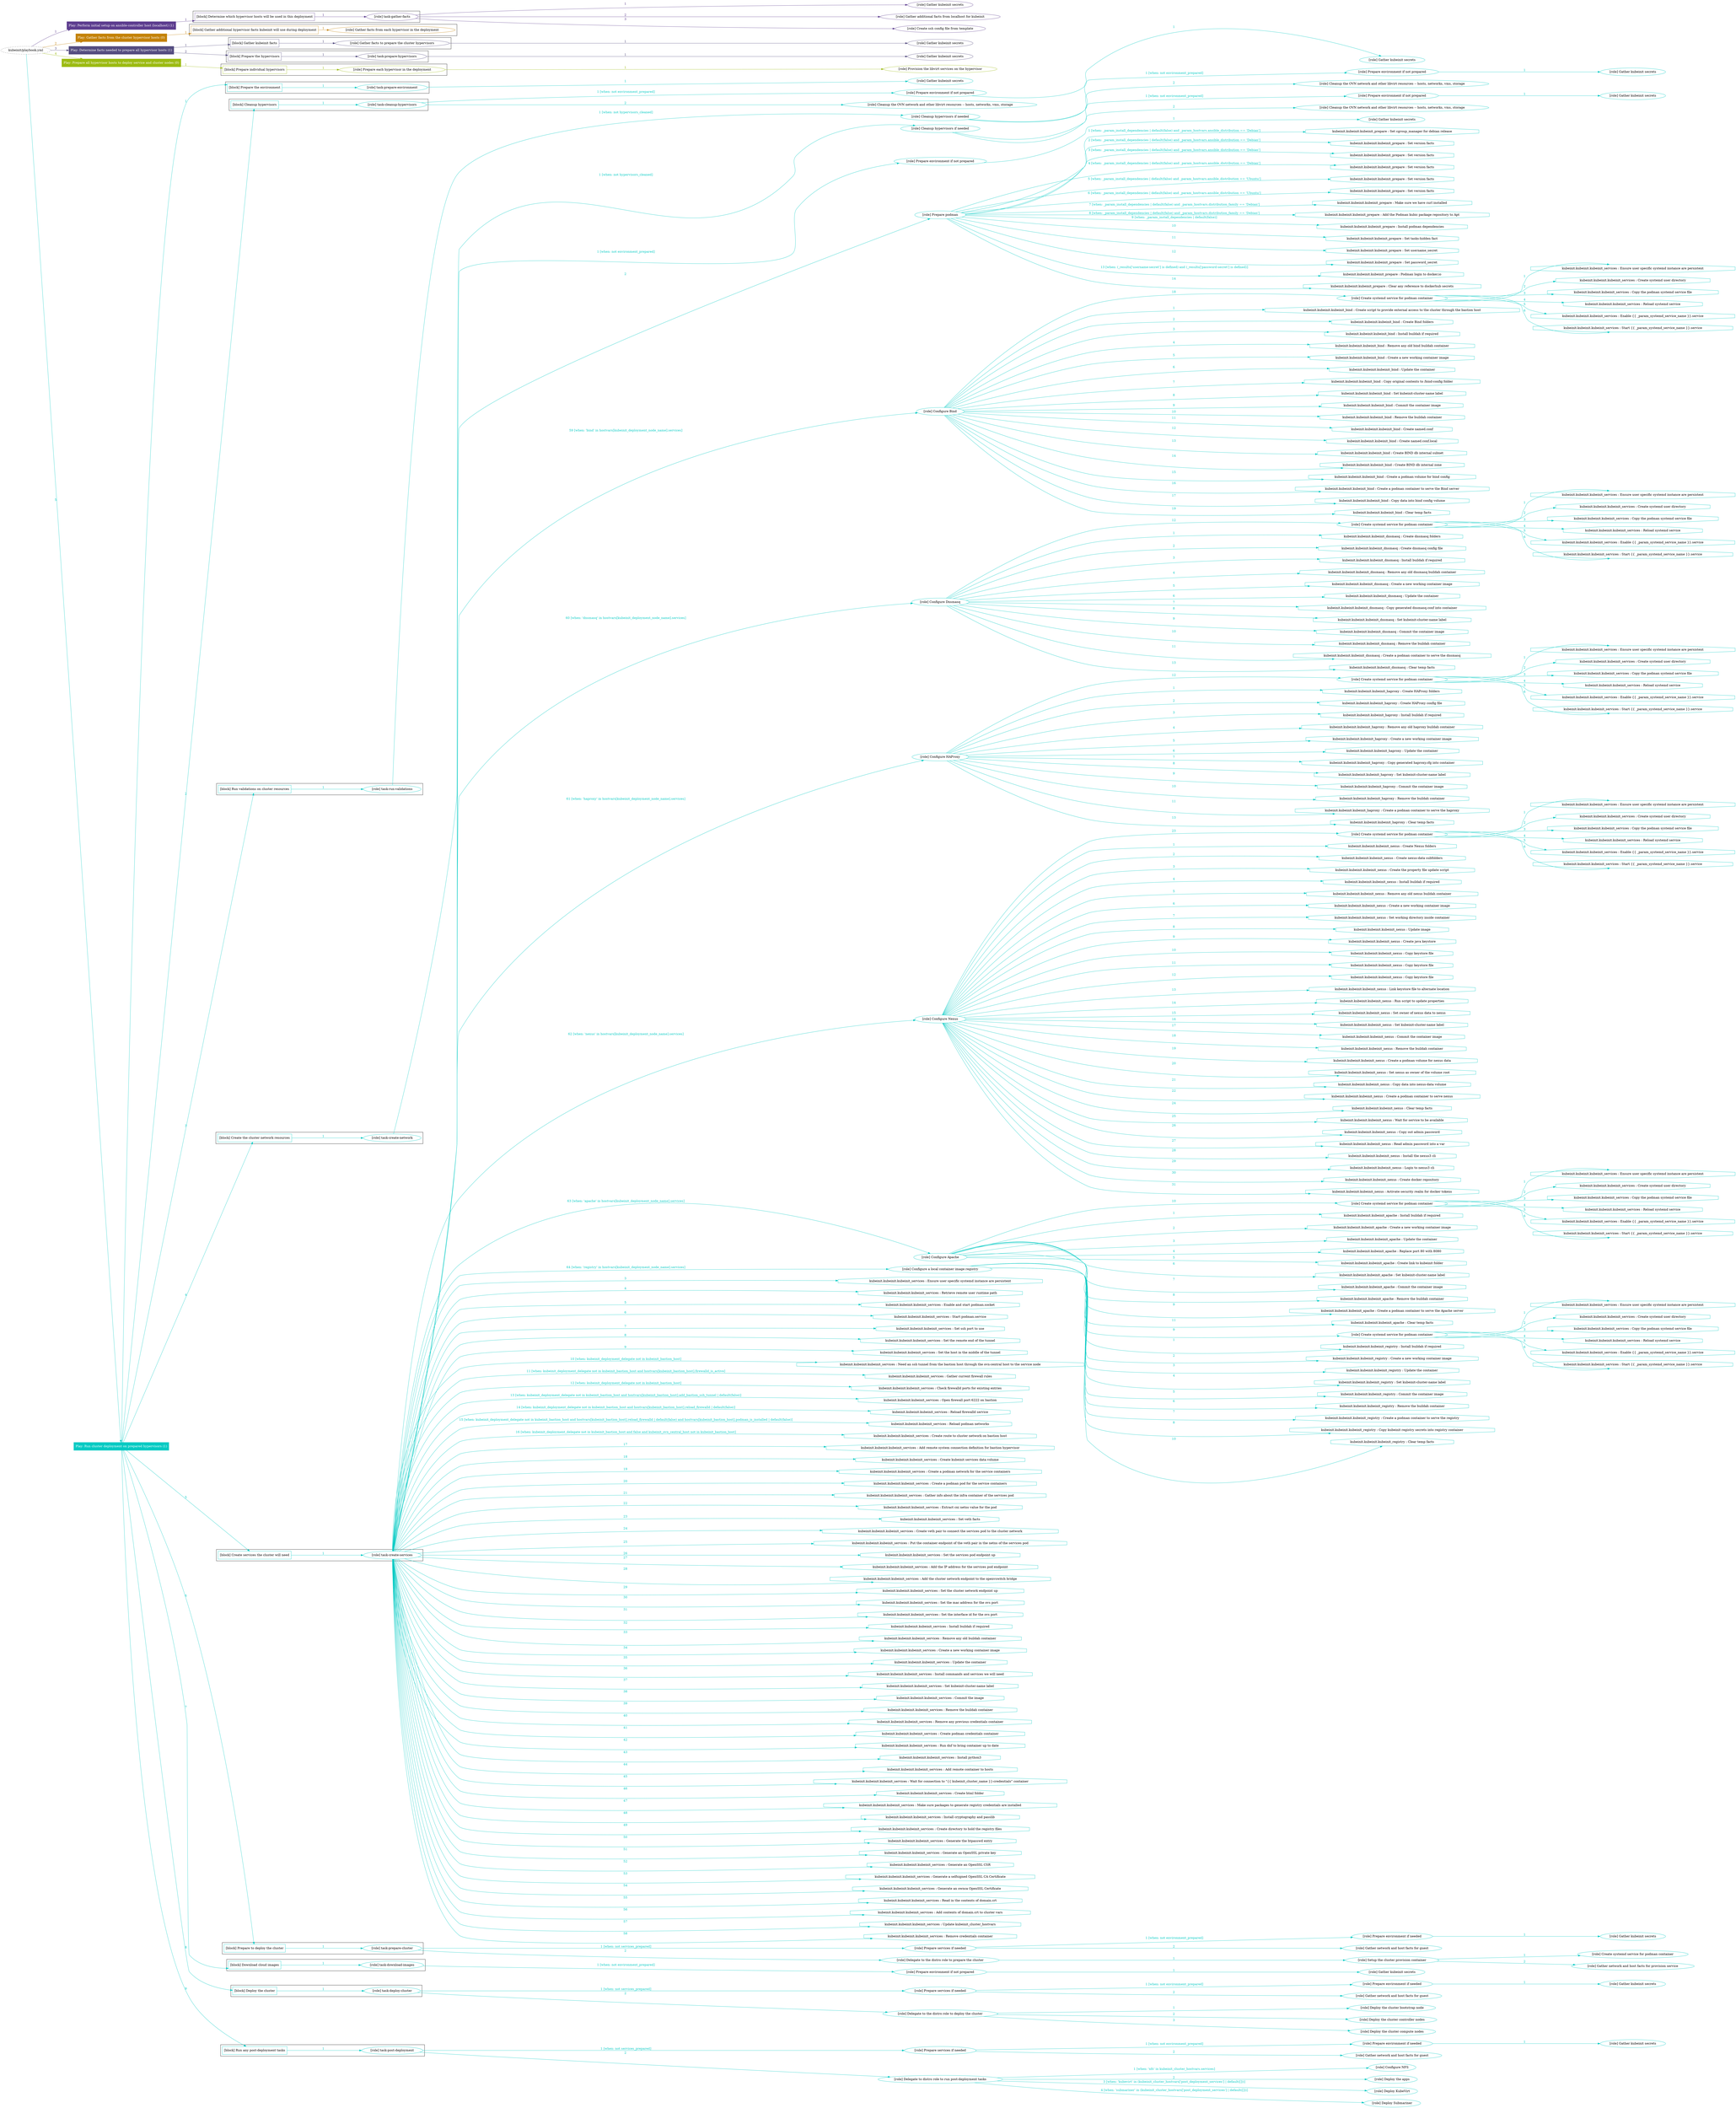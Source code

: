 digraph {
	graph [concentrate=true ordering=in rankdir=LR ratio=fill]
	edge [esep=5 sep=10]
	"kubeinit/playbook.yml" [URL="/home/runner/work/kubeinit/kubeinit/kubeinit/playbook.yml" id=playbook_e9044aef style=dotted]
	play_677cbd0c [label="Play: Perform initial setup on ansible-controller host (localhost) (1)" URL="/home/runner/work/kubeinit/kubeinit/kubeinit/playbook.yml" color="#5d3d8f" fontcolor="#ffffff" id=play_677cbd0c shape=box style=filled tooltip=localhost]
	"kubeinit/playbook.yml" -> play_677cbd0c [label="1 " color="#5d3d8f" fontcolor="#5d3d8f" id=edge_d08e9260 labeltooltip="1 " tooltip="1 "]
	subgraph "Gather kubeinit secrets" {
		role_0bd64150 [label="[role] Gather kubeinit secrets" URL="/home/runner/.ansible/collections/ansible_collections/kubeinit/kubeinit/roles/kubeinit_prepare/tasks/build_hypervisors_group.yml" color="#5d3d8f" id=role_0bd64150 tooltip="Gather kubeinit secrets"]
	}
	subgraph "Gather additional facts from localhost for kubeinit" {
		role_cce93969 [label="[role] Gather additional facts from localhost for kubeinit" URL="/home/runner/.ansible/collections/ansible_collections/kubeinit/kubeinit/roles/kubeinit_prepare/tasks/build_hypervisors_group.yml" color="#5d3d8f" id=role_cce93969 tooltip="Gather additional facts from localhost for kubeinit"]
	}
	subgraph "Create ssh config file from template" {
		role_e55ab66f [label="[role] Create ssh config file from template" URL="/home/runner/.ansible/collections/ansible_collections/kubeinit/kubeinit/roles/kubeinit_prepare/tasks/build_hypervisors_group.yml" color="#5d3d8f" id=role_e55ab66f tooltip="Create ssh config file from template"]
	}
	subgraph "task-gather-facts" {
		role_d3089060 [label="[role] task-gather-facts" URL="/home/runner/work/kubeinit/kubeinit/kubeinit/playbook.yml" color="#5d3d8f" id=role_d3089060 tooltip="task-gather-facts"]
		role_d3089060 -> role_0bd64150 [label="1 " color="#5d3d8f" fontcolor="#5d3d8f" id=edge_ab5741a2 labeltooltip="1 " tooltip="1 "]
		role_d3089060 -> role_cce93969 [label="2 " color="#5d3d8f" fontcolor="#5d3d8f" id=edge_310fb971 labeltooltip="2 " tooltip="2 "]
		role_d3089060 -> role_e55ab66f [label="3 " color="#5d3d8f" fontcolor="#5d3d8f" id=edge_5ba684c9 labeltooltip="3 " tooltip="3 "]
	}
	subgraph "Play: Perform initial setup on ansible-controller host (localhost) (1)" {
		play_677cbd0c -> block_e5ade1ee [label=1 color="#5d3d8f" fontcolor="#5d3d8f" id=edge_176e3719 labeltooltip=1 tooltip=1]
		subgraph cluster_block_e5ade1ee {
			block_e5ade1ee [label="[block] Determine which hypervisor hosts will be used in this deployment" URL="/home/runner/work/kubeinit/kubeinit/kubeinit/playbook.yml" color="#5d3d8f" id=block_e5ade1ee labeltooltip="Determine which hypervisor hosts will be used in this deployment" shape=box tooltip="Determine which hypervisor hosts will be used in this deployment"]
			block_e5ade1ee -> role_d3089060 [label="1 " color="#5d3d8f" fontcolor="#5d3d8f" id=edge_553c922f labeltooltip="1 " tooltip="1 "]
		}
	}
	play_e6c4cd6b [label="Play: Gather facts from the cluster hypervisor hosts (0)" URL="/home/runner/work/kubeinit/kubeinit/kubeinit/playbook.yml" color="#c48208" fontcolor="#ffffff" id=play_e6c4cd6b shape=box style=filled tooltip="Play: Gather facts from the cluster hypervisor hosts (0)"]
	"kubeinit/playbook.yml" -> play_e6c4cd6b [label="2 " color="#c48208" fontcolor="#c48208" id=edge_4f21bf1c labeltooltip="2 " tooltip="2 "]
	subgraph "Gather facts from each hypervisor in the deployment" {
		role_023da14b [label="[role] Gather facts from each hypervisor in the deployment" URL="/home/runner/work/kubeinit/kubeinit/kubeinit/playbook.yml" color="#c48208" id=role_023da14b tooltip="Gather facts from each hypervisor in the deployment"]
	}
	subgraph "Play: Gather facts from the cluster hypervisor hosts (0)" {
		play_e6c4cd6b -> block_68abeef7 [label=1 color="#c48208" fontcolor="#c48208" id=edge_98b684d8 labeltooltip=1 tooltip=1]
		subgraph cluster_block_68abeef7 {
			block_68abeef7 [label="[block] Gather additional hypervisor facts kubeinit will use during deployment" URL="/home/runner/work/kubeinit/kubeinit/kubeinit/playbook.yml" color="#c48208" id=block_68abeef7 labeltooltip="Gather additional hypervisor facts kubeinit will use during deployment" shape=box tooltip="Gather additional hypervisor facts kubeinit will use during deployment"]
			block_68abeef7 -> role_023da14b [label="1 " color="#c48208" fontcolor="#c48208" id=edge_ee2a8a4f labeltooltip="1 " tooltip="1 "]
		}
	}
	play_12cdb221 [label="Play: Determine facts needed to prepare all hypervisor hosts (1)" URL="/home/runner/work/kubeinit/kubeinit/kubeinit/playbook.yml" color="#544c80" fontcolor="#ffffff" id=play_12cdb221 shape=box style=filled tooltip=localhost]
	"kubeinit/playbook.yml" -> play_12cdb221 [label="3 " color="#544c80" fontcolor="#544c80" id=edge_b1e1723e labeltooltip="3 " tooltip="3 "]
	subgraph "Gather kubeinit secrets" {
		role_5fba6977 [label="[role] Gather kubeinit secrets" URL="/home/runner/.ansible/collections/ansible_collections/kubeinit/kubeinit/roles/kubeinit_prepare/tasks/gather_kubeinit_facts.yml" color="#544c80" id=role_5fba6977 tooltip="Gather kubeinit secrets"]
	}
	subgraph "Gather facts to prepare the cluster hypervisors" {
		role_31e740cd [label="[role] Gather facts to prepare the cluster hypervisors" URL="/home/runner/work/kubeinit/kubeinit/kubeinit/playbook.yml" color="#544c80" id=role_31e740cd tooltip="Gather facts to prepare the cluster hypervisors"]
		role_31e740cd -> role_5fba6977 [label="1 " color="#544c80" fontcolor="#544c80" id=edge_c6403ec9 labeltooltip="1 " tooltip="1 "]
	}
	subgraph "Gather kubeinit secrets" {
		role_a35b1824 [label="[role] Gather kubeinit secrets" URL="/home/runner/.ansible/collections/ansible_collections/kubeinit/kubeinit/roles/kubeinit_prepare/tasks/gather_kubeinit_facts.yml" color="#544c80" id=role_a35b1824 tooltip="Gather kubeinit secrets"]
	}
	subgraph "task-prepare-hypervisors" {
		role_ed4b28b7 [label="[role] task-prepare-hypervisors" URL="/home/runner/work/kubeinit/kubeinit/kubeinit/playbook.yml" color="#544c80" id=role_ed4b28b7 tooltip="task-prepare-hypervisors"]
		role_ed4b28b7 -> role_a35b1824 [label="1 " color="#544c80" fontcolor="#544c80" id=edge_a20fb6a7 labeltooltip="1 " tooltip="1 "]
	}
	subgraph "Play: Determine facts needed to prepare all hypervisor hosts (1)" {
		play_12cdb221 -> block_56b25d38 [label=1 color="#544c80" fontcolor="#544c80" id=edge_615b746c labeltooltip=1 tooltip=1]
		subgraph cluster_block_56b25d38 {
			block_56b25d38 [label="[block] Gather kubeinit facts" URL="/home/runner/work/kubeinit/kubeinit/kubeinit/playbook.yml" color="#544c80" id=block_56b25d38 labeltooltip="Gather kubeinit facts" shape=box tooltip="Gather kubeinit facts"]
			block_56b25d38 -> role_31e740cd [label="1 " color="#544c80" fontcolor="#544c80" id=edge_570186bd labeltooltip="1 " tooltip="1 "]
		}
		play_12cdb221 -> block_ee5f406c [label=2 color="#544c80" fontcolor="#544c80" id=edge_68958949 labeltooltip=2 tooltip=2]
		subgraph cluster_block_ee5f406c {
			block_ee5f406c [label="[block] Prepare the hypervisors" URL="/home/runner/work/kubeinit/kubeinit/kubeinit/playbook.yml" color="#544c80" id=block_ee5f406c labeltooltip="Prepare the hypervisors" shape=box tooltip="Prepare the hypervisors"]
			block_ee5f406c -> role_ed4b28b7 [label="1 " color="#544c80" fontcolor="#544c80" id=edge_88d9800b labeltooltip="1 " tooltip="1 "]
		}
	}
	play_590c636b [label="Play: Prepare all hypervisor hosts to deploy service and cluster nodes (0)" URL="/home/runner/work/kubeinit/kubeinit/kubeinit/playbook.yml" color="#9cbb11" fontcolor="#ffffff" id=play_590c636b shape=box style=filled tooltip="Play: Prepare all hypervisor hosts to deploy service and cluster nodes (0)"]
	"kubeinit/playbook.yml" -> play_590c636b [label="4 " color="#9cbb11" fontcolor="#9cbb11" id=edge_3105f1ea labeltooltip="4 " tooltip="4 "]
	subgraph "Provision the libvirt services on the hypervisor" {
		role_91af8c6f [label="[role] Provision the libvirt services on the hypervisor" URL="/home/runner/.ansible/collections/ansible_collections/kubeinit/kubeinit/roles/kubeinit_prepare/tasks/prepare_hypervisor.yml" color="#9cbb11" id=role_91af8c6f tooltip="Provision the libvirt services on the hypervisor"]
	}
	subgraph "Prepare each hypervisor in the deployment" {
		role_26f458b7 [label="[role] Prepare each hypervisor in the deployment" URL="/home/runner/work/kubeinit/kubeinit/kubeinit/playbook.yml" color="#9cbb11" id=role_26f458b7 tooltip="Prepare each hypervisor in the deployment"]
		role_26f458b7 -> role_91af8c6f [label="1 " color="#9cbb11" fontcolor="#9cbb11" id=edge_d8dccfe6 labeltooltip="1 " tooltip="1 "]
	}
	subgraph "Play: Prepare all hypervisor hosts to deploy service and cluster nodes (0)" {
		play_590c636b -> block_6b69b341 [label=1 color="#9cbb11" fontcolor="#9cbb11" id=edge_d496d82a labeltooltip=1 tooltip=1]
		subgraph cluster_block_6b69b341 {
			block_6b69b341 [label="[block] Prepare individual hypervisors" URL="/home/runner/work/kubeinit/kubeinit/kubeinit/playbook.yml" color="#9cbb11" id=block_6b69b341 labeltooltip="Prepare individual hypervisors" shape=box tooltip="Prepare individual hypervisors"]
			block_6b69b341 -> role_26f458b7 [label="1 " color="#9cbb11" fontcolor="#9cbb11" id=edge_95250a02 labeltooltip="1 " tooltip="1 "]
		}
	}
	play_ab631e06 [label="Play: Run cluster deployment on prepared hypervisors (1)" URL="/home/runner/work/kubeinit/kubeinit/kubeinit/playbook.yml" color="#02cac3" fontcolor="#ffffff" id=play_ab631e06 shape=box style=filled tooltip=localhost]
	"kubeinit/playbook.yml" -> play_ab631e06 [label="5 " color="#02cac3" fontcolor="#02cac3" id=edge_ca173726 labeltooltip="5 " tooltip="5 "]
	subgraph "Gather kubeinit secrets" {
		role_eb97a6ec [label="[role] Gather kubeinit secrets" URL="/home/runner/.ansible/collections/ansible_collections/kubeinit/kubeinit/roles/kubeinit_prepare/tasks/gather_kubeinit_facts.yml" color="#02cac3" id=role_eb97a6ec tooltip="Gather kubeinit secrets"]
	}
	subgraph "task-prepare-environment" {
		role_9686921e [label="[role] task-prepare-environment" URL="/home/runner/work/kubeinit/kubeinit/kubeinit/playbook.yml" color="#02cac3" id=role_9686921e tooltip="task-prepare-environment"]
		role_9686921e -> role_eb97a6ec [label="1 " color="#02cac3" fontcolor="#02cac3" id=edge_e78e4fc7 labeltooltip="1 " tooltip="1 "]
	}
	subgraph "Gather kubeinit secrets" {
		role_76ddeb54 [label="[role] Gather kubeinit secrets" URL="/home/runner/.ansible/collections/ansible_collections/kubeinit/kubeinit/roles/kubeinit_prepare/tasks/gather_kubeinit_facts.yml" color="#02cac3" id=role_76ddeb54 tooltip="Gather kubeinit secrets"]
	}
	subgraph "Prepare environment if not prepared" {
		role_57c19e8a [label="[role] Prepare environment if not prepared" URL="/home/runner/.ansible/collections/ansible_collections/kubeinit/kubeinit/roles/kubeinit_prepare/tasks/cleanup_hypervisors.yml" color="#02cac3" id=role_57c19e8a tooltip="Prepare environment if not prepared"]
		role_57c19e8a -> role_76ddeb54 [label="1 " color="#02cac3" fontcolor="#02cac3" id=edge_b7fdb7cf labeltooltip="1 " tooltip="1 "]
	}
	subgraph "Cleanup the OVN network and other libvirt resources -- hosts, networks, vms, storage" {
		role_b7d4411a [label="[role] Cleanup the OVN network and other libvirt resources -- hosts, networks, vms, storage" URL="/home/runner/.ansible/collections/ansible_collections/kubeinit/kubeinit/roles/kubeinit_prepare/tasks/cleanup_hypervisors.yml" color="#02cac3" id=role_b7d4411a tooltip="Cleanup the OVN network and other libvirt resources -- hosts, networks, vms, storage"]
	}
	subgraph "task-cleanup-hypervisors" {
		role_2e06e5f2 [label="[role] task-cleanup-hypervisors" URL="/home/runner/work/kubeinit/kubeinit/kubeinit/playbook.yml" color="#02cac3" id=role_2e06e5f2 tooltip="task-cleanup-hypervisors"]
		role_2e06e5f2 -> role_57c19e8a [label="1 [when: not environment_prepared]" color="#02cac3" fontcolor="#02cac3" id=edge_d2ed95b7 labeltooltip="1 [when: not environment_prepared]" tooltip="1 [when: not environment_prepared]"]
		role_2e06e5f2 -> role_b7d4411a [label="2 " color="#02cac3" fontcolor="#02cac3" id=edge_9551cf06 labeltooltip="2 " tooltip="2 "]
	}
	subgraph "Gather kubeinit secrets" {
		role_e4a7a870 [label="[role] Gather kubeinit secrets" URL="/home/runner/.ansible/collections/ansible_collections/kubeinit/kubeinit/roles/kubeinit_prepare/tasks/gather_kubeinit_facts.yml" color="#02cac3" id=role_e4a7a870 tooltip="Gather kubeinit secrets"]
	}
	subgraph "Prepare environment if not prepared" {
		role_9742fca3 [label="[role] Prepare environment if not prepared" URL="/home/runner/.ansible/collections/ansible_collections/kubeinit/kubeinit/roles/kubeinit_prepare/tasks/cleanup_hypervisors.yml" color="#02cac3" id=role_9742fca3 tooltip="Prepare environment if not prepared"]
		role_9742fca3 -> role_e4a7a870 [label="1 " color="#02cac3" fontcolor="#02cac3" id=edge_ab2f54e9 labeltooltip="1 " tooltip="1 "]
	}
	subgraph "Cleanup the OVN network and other libvirt resources -- hosts, networks, vms, storage" {
		role_35d25b52 [label="[role] Cleanup the OVN network and other libvirt resources -- hosts, networks, vms, storage" URL="/home/runner/.ansible/collections/ansible_collections/kubeinit/kubeinit/roles/kubeinit_prepare/tasks/cleanup_hypervisors.yml" color="#02cac3" id=role_35d25b52 tooltip="Cleanup the OVN network and other libvirt resources -- hosts, networks, vms, storage"]
	}
	subgraph "Cleanup hypervisors if needed" {
		role_a01cdb8c [label="[role] Cleanup hypervisors if needed" URL="/home/runner/.ansible/collections/ansible_collections/kubeinit/kubeinit/roles/kubeinit_validations/tasks/main.yml" color="#02cac3" id=role_a01cdb8c tooltip="Cleanup hypervisors if needed"]
		role_a01cdb8c -> role_9742fca3 [label="1 [when: not environment_prepared]" color="#02cac3" fontcolor="#02cac3" id=edge_0a209407 labeltooltip="1 [when: not environment_prepared]" tooltip="1 [when: not environment_prepared]"]
		role_a01cdb8c -> role_35d25b52 [label="2 " color="#02cac3" fontcolor="#02cac3" id=edge_b49f6978 labeltooltip="2 " tooltip="2 "]
	}
	subgraph "task-run-validations" {
		role_725beda4 [label="[role] task-run-validations" URL="/home/runner/work/kubeinit/kubeinit/kubeinit/playbook.yml" color="#02cac3" id=role_725beda4 tooltip="task-run-validations"]
		role_725beda4 -> role_a01cdb8c [label="1 [when: not hypervisors_cleaned]" color="#02cac3" fontcolor="#02cac3" id=edge_ef19e059 labeltooltip="1 [when: not hypervisors_cleaned]" tooltip="1 [when: not hypervisors_cleaned]"]
	}
	subgraph "Gather kubeinit secrets" {
		role_dee990a8 [label="[role] Gather kubeinit secrets" URL="/home/runner/.ansible/collections/ansible_collections/kubeinit/kubeinit/roles/kubeinit_prepare/tasks/gather_kubeinit_facts.yml" color="#02cac3" id=role_dee990a8 tooltip="Gather kubeinit secrets"]
	}
	subgraph "Prepare environment if not prepared" {
		role_35833a94 [label="[role] Prepare environment if not prepared" URL="/home/runner/.ansible/collections/ansible_collections/kubeinit/kubeinit/roles/kubeinit_prepare/tasks/cleanup_hypervisors.yml" color="#02cac3" id=role_35833a94 tooltip="Prepare environment if not prepared"]
		role_35833a94 -> role_dee990a8 [label="1 " color="#02cac3" fontcolor="#02cac3" id=edge_8356c30d labeltooltip="1 " tooltip="1 "]
	}
	subgraph "Cleanup the OVN network and other libvirt resources -- hosts, networks, vms, storage" {
		role_2f057e8e [label="[role] Cleanup the OVN network and other libvirt resources -- hosts, networks, vms, storage" URL="/home/runner/.ansible/collections/ansible_collections/kubeinit/kubeinit/roles/kubeinit_prepare/tasks/cleanup_hypervisors.yml" color="#02cac3" id=role_2f057e8e tooltip="Cleanup the OVN network and other libvirt resources -- hosts, networks, vms, storage"]
	}
	subgraph "Cleanup hypervisors if needed" {
		role_9d127bdf [label="[role] Cleanup hypervisors if needed" URL="/home/runner/.ansible/collections/ansible_collections/kubeinit/kubeinit/roles/kubeinit_libvirt/tasks/create_network.yml" color="#02cac3" id=role_9d127bdf tooltip="Cleanup hypervisors if needed"]
		role_9d127bdf -> role_35833a94 [label="1 [when: not environment_prepared]" color="#02cac3" fontcolor="#02cac3" id=edge_eb3613b2 labeltooltip="1 [when: not environment_prepared]" tooltip="1 [when: not environment_prepared]"]
		role_9d127bdf -> role_2f057e8e [label="2 " color="#02cac3" fontcolor="#02cac3" id=edge_04ad1902 labeltooltip="2 " tooltip="2 "]
	}
	subgraph "task-create-network" {
		role_ca5238b5 [label="[role] task-create-network" URL="/home/runner/work/kubeinit/kubeinit/kubeinit/playbook.yml" color="#02cac3" id=role_ca5238b5 tooltip="task-create-network"]
		role_ca5238b5 -> role_9d127bdf [label="1 [when: not hypervisors_cleaned]" color="#02cac3" fontcolor="#02cac3" id=edge_201e8d32 labeltooltip="1 [when: not hypervisors_cleaned]" tooltip="1 [when: not hypervisors_cleaned]"]
	}
	subgraph "Gather kubeinit secrets" {
		role_e450801b [label="[role] Gather kubeinit secrets" URL="/home/runner/.ansible/collections/ansible_collections/kubeinit/kubeinit/roles/kubeinit_prepare/tasks/gather_kubeinit_facts.yml" color="#02cac3" id=role_e450801b tooltip="Gather kubeinit secrets"]
	}
	subgraph "Prepare environment if not prepared" {
		role_f387a254 [label="[role] Prepare environment if not prepared" URL="/home/runner/.ansible/collections/ansible_collections/kubeinit/kubeinit/roles/kubeinit_services/tasks/main.yml" color="#02cac3" id=role_f387a254 tooltip="Prepare environment if not prepared"]
		role_f387a254 -> role_e450801b [label="1 " color="#02cac3" fontcolor="#02cac3" id=edge_be827e51 labeltooltip="1 " tooltip="1 "]
	}
	subgraph "Prepare podman" {
		role_cad12ee1 [label="[role] Prepare podman" URL="/home/runner/.ansible/collections/ansible_collections/kubeinit/kubeinit/roles/kubeinit_services/tasks/00_create_service_pod.yml" color="#02cac3" id=role_cad12ee1 tooltip="Prepare podman"]
		task_e5b9c3cd [label="kubeinit.kubeinit.kubeinit_prepare : Set cgroup_manager for debian release" URL="/home/runner/.ansible/collections/ansible_collections/kubeinit/kubeinit/roles/kubeinit_prepare/tasks/prepare_podman.yml" color="#02cac3" id=task_e5b9c3cd shape=octagon tooltip="kubeinit.kubeinit.kubeinit_prepare : Set cgroup_manager for debian release"]
		role_cad12ee1 -> task_e5b9c3cd [label="1 [when: _param_install_dependencies | default(false) and _param_hostvars.ansible_distribution == 'Debian']" color="#02cac3" fontcolor="#02cac3" id=edge_714eb569 labeltooltip="1 [when: _param_install_dependencies | default(false) and _param_hostvars.ansible_distribution == 'Debian']" tooltip="1 [when: _param_install_dependencies | default(false) and _param_hostvars.ansible_distribution == 'Debian']"]
		task_0036415d [label="kubeinit.kubeinit.kubeinit_prepare : Set version facts" URL="/home/runner/.ansible/collections/ansible_collections/kubeinit/kubeinit/roles/kubeinit_prepare/tasks/prepare_podman.yml" color="#02cac3" id=task_0036415d shape=octagon tooltip="kubeinit.kubeinit.kubeinit_prepare : Set version facts"]
		role_cad12ee1 -> task_0036415d [label="2 [when: _param_install_dependencies | default(false) and _param_hostvars.ansible_distribution == 'Debian']" color="#02cac3" fontcolor="#02cac3" id=edge_b3525485 labeltooltip="2 [when: _param_install_dependencies | default(false) and _param_hostvars.ansible_distribution == 'Debian']" tooltip="2 [when: _param_install_dependencies | default(false) and _param_hostvars.ansible_distribution == 'Debian']"]
		task_87d5b550 [label="kubeinit.kubeinit.kubeinit_prepare : Set version facts" URL="/home/runner/.ansible/collections/ansible_collections/kubeinit/kubeinit/roles/kubeinit_prepare/tasks/prepare_podman.yml" color="#02cac3" id=task_87d5b550 shape=octagon tooltip="kubeinit.kubeinit.kubeinit_prepare : Set version facts"]
		role_cad12ee1 -> task_87d5b550 [label="3 [when: _param_install_dependencies | default(false) and _param_hostvars.ansible_distribution == 'Debian']" color="#02cac3" fontcolor="#02cac3" id=edge_e7af5348 labeltooltip="3 [when: _param_install_dependencies | default(false) and _param_hostvars.ansible_distribution == 'Debian']" tooltip="3 [when: _param_install_dependencies | default(false) and _param_hostvars.ansible_distribution == 'Debian']"]
		task_57bd6099 [label="kubeinit.kubeinit.kubeinit_prepare : Set version facts" URL="/home/runner/.ansible/collections/ansible_collections/kubeinit/kubeinit/roles/kubeinit_prepare/tasks/prepare_podman.yml" color="#02cac3" id=task_57bd6099 shape=octagon tooltip="kubeinit.kubeinit.kubeinit_prepare : Set version facts"]
		role_cad12ee1 -> task_57bd6099 [label="4 [when: _param_install_dependencies | default(false) and _param_hostvars.ansible_distribution == 'Debian']" color="#02cac3" fontcolor="#02cac3" id=edge_8bf20c93 labeltooltip="4 [when: _param_install_dependencies | default(false) and _param_hostvars.ansible_distribution == 'Debian']" tooltip="4 [when: _param_install_dependencies | default(false) and _param_hostvars.ansible_distribution == 'Debian']"]
		task_525d8f75 [label="kubeinit.kubeinit.kubeinit_prepare : Set version facts" URL="/home/runner/.ansible/collections/ansible_collections/kubeinit/kubeinit/roles/kubeinit_prepare/tasks/prepare_podman.yml" color="#02cac3" id=task_525d8f75 shape=octagon tooltip="kubeinit.kubeinit.kubeinit_prepare : Set version facts"]
		role_cad12ee1 -> task_525d8f75 [label="5 [when: _param_install_dependencies | default(false) and _param_hostvars.ansible_distribution == 'Ubuntu']" color="#02cac3" fontcolor="#02cac3" id=edge_f9e989ac labeltooltip="5 [when: _param_install_dependencies | default(false) and _param_hostvars.ansible_distribution == 'Ubuntu']" tooltip="5 [when: _param_install_dependencies | default(false) and _param_hostvars.ansible_distribution == 'Ubuntu']"]
		task_a2cedb02 [label="kubeinit.kubeinit.kubeinit_prepare : Set version facts" URL="/home/runner/.ansible/collections/ansible_collections/kubeinit/kubeinit/roles/kubeinit_prepare/tasks/prepare_podman.yml" color="#02cac3" id=task_a2cedb02 shape=octagon tooltip="kubeinit.kubeinit.kubeinit_prepare : Set version facts"]
		role_cad12ee1 -> task_a2cedb02 [label="6 [when: _param_install_dependencies | default(false) and _param_hostvars.ansible_distribution == 'Ubuntu']" color="#02cac3" fontcolor="#02cac3" id=edge_0bfe069f labeltooltip="6 [when: _param_install_dependencies | default(false) and _param_hostvars.ansible_distribution == 'Ubuntu']" tooltip="6 [when: _param_install_dependencies | default(false) and _param_hostvars.ansible_distribution == 'Ubuntu']"]
		task_9aacbf4a [label="kubeinit.kubeinit.kubeinit_prepare : Make sure we have curl installed" URL="/home/runner/.ansible/collections/ansible_collections/kubeinit/kubeinit/roles/kubeinit_prepare/tasks/prepare_podman.yml" color="#02cac3" id=task_9aacbf4a shape=octagon tooltip="kubeinit.kubeinit.kubeinit_prepare : Make sure we have curl installed"]
		role_cad12ee1 -> task_9aacbf4a [label="7 [when: _param_install_dependencies | default(false) and _param_hostvars.distribution_family == 'Debian']" color="#02cac3" fontcolor="#02cac3" id=edge_65901990 labeltooltip="7 [when: _param_install_dependencies | default(false) and _param_hostvars.distribution_family == 'Debian']" tooltip="7 [when: _param_install_dependencies | default(false) and _param_hostvars.distribution_family == 'Debian']"]
		task_c58c0fb9 [label="kubeinit.kubeinit.kubeinit_prepare : Add the Podman kubic package repository to Apt" URL="/home/runner/.ansible/collections/ansible_collections/kubeinit/kubeinit/roles/kubeinit_prepare/tasks/prepare_podman.yml" color="#02cac3" id=task_c58c0fb9 shape=octagon tooltip="kubeinit.kubeinit.kubeinit_prepare : Add the Podman kubic package repository to Apt"]
		role_cad12ee1 -> task_c58c0fb9 [label="8 [when: _param_install_dependencies | default(false) and _param_hostvars.distribution_family == 'Debian']" color="#02cac3" fontcolor="#02cac3" id=edge_2c09eaf5 labeltooltip="8 [when: _param_install_dependencies | default(false) and _param_hostvars.distribution_family == 'Debian']" tooltip="8 [when: _param_install_dependencies | default(false) and _param_hostvars.distribution_family == 'Debian']"]
		task_7eaffd42 [label="kubeinit.kubeinit.kubeinit_prepare : Install podman dependencies" URL="/home/runner/.ansible/collections/ansible_collections/kubeinit/kubeinit/roles/kubeinit_prepare/tasks/prepare_podman.yml" color="#02cac3" id=task_7eaffd42 shape=octagon tooltip="kubeinit.kubeinit.kubeinit_prepare : Install podman dependencies"]
		role_cad12ee1 -> task_7eaffd42 [label="9 [when: _param_install_dependencies | default(false)]" color="#02cac3" fontcolor="#02cac3" id=edge_cd0edfd5 labeltooltip="9 [when: _param_install_dependencies | default(false)]" tooltip="9 [when: _param_install_dependencies | default(false)]"]
		task_3fd664f5 [label="kubeinit.kubeinit.kubeinit_prepare : Set tasks-hidden fact" URL="/home/runner/.ansible/collections/ansible_collections/kubeinit/kubeinit/roles/kubeinit_prepare/tasks/prepare_podman.yml" color="#02cac3" id=task_3fd664f5 shape=octagon tooltip="kubeinit.kubeinit.kubeinit_prepare : Set tasks-hidden fact"]
		role_cad12ee1 -> task_3fd664f5 [label="10 " color="#02cac3" fontcolor="#02cac3" id=edge_05677c22 labeltooltip="10 " tooltip="10 "]
		task_3c2a3cf1 [label="kubeinit.kubeinit.kubeinit_prepare : Set username_secret" URL="/home/runner/.ansible/collections/ansible_collections/kubeinit/kubeinit/roles/kubeinit_prepare/tasks/prepare_podman.yml" color="#02cac3" id=task_3c2a3cf1 shape=octagon tooltip="kubeinit.kubeinit.kubeinit_prepare : Set username_secret"]
		role_cad12ee1 -> task_3c2a3cf1 [label="11 " color="#02cac3" fontcolor="#02cac3" id=edge_73ea7dfb labeltooltip="11 " tooltip="11 "]
		task_eb3c59d5 [label="kubeinit.kubeinit.kubeinit_prepare : Set password_secret" URL="/home/runner/.ansible/collections/ansible_collections/kubeinit/kubeinit/roles/kubeinit_prepare/tasks/prepare_podman.yml" color="#02cac3" id=task_eb3c59d5 shape=octagon tooltip="kubeinit.kubeinit.kubeinit_prepare : Set password_secret"]
		role_cad12ee1 -> task_eb3c59d5 [label="12 " color="#02cac3" fontcolor="#02cac3" id=edge_fbb196ab labeltooltip="12 " tooltip="12 "]
		task_1f56529a [label="kubeinit.kubeinit.kubeinit_prepare : Podman login to docker.io" URL="/home/runner/.ansible/collections/ansible_collections/kubeinit/kubeinit/roles/kubeinit_prepare/tasks/prepare_podman.yml" color="#02cac3" id=task_1f56529a shape=octagon tooltip="kubeinit.kubeinit.kubeinit_prepare : Podman login to docker.io"]
		role_cad12ee1 -> task_1f56529a [label="13 [when: (_results['username-secret'] is defined) and (_results['password-secret'] is defined)]" color="#02cac3" fontcolor="#02cac3" id=edge_ecc81b5f labeltooltip="13 [when: (_results['username-secret'] is defined) and (_results['password-secret'] is defined)]" tooltip="13 [when: (_results['username-secret'] is defined) and (_results['password-secret'] is defined)]"]
		task_74c3a2bb [label="kubeinit.kubeinit.kubeinit_prepare : Clear any reference to dockerhub secrets" URL="/home/runner/.ansible/collections/ansible_collections/kubeinit/kubeinit/roles/kubeinit_prepare/tasks/prepare_podman.yml" color="#02cac3" id=task_74c3a2bb shape=octagon tooltip="kubeinit.kubeinit.kubeinit_prepare : Clear any reference to dockerhub secrets"]
		role_cad12ee1 -> task_74c3a2bb [label="14 " color="#02cac3" fontcolor="#02cac3" id=edge_990105e4 labeltooltip="14 " tooltip="14 "]
	}
	subgraph "Create systemd service for podman container" {
		role_6fde12d0 [label="[role] Create systemd service for podman container" URL="/home/runner/.ansible/collections/ansible_collections/kubeinit/kubeinit/roles/kubeinit_bind/tasks/main.yml" color="#02cac3" id=role_6fde12d0 tooltip="Create systemd service for podman container"]
		task_85692ce8 [label="kubeinit.kubeinit.kubeinit_services : Ensure user specific systemd instance are persistent" URL="/home/runner/.ansible/collections/ansible_collections/kubeinit/kubeinit/roles/kubeinit_services/tasks/create_managed_service.yml" color="#02cac3" id=task_85692ce8 shape=octagon tooltip="kubeinit.kubeinit.kubeinit_services : Ensure user specific systemd instance are persistent"]
		role_6fde12d0 -> task_85692ce8 [label="1 " color="#02cac3" fontcolor="#02cac3" id=edge_f86eee99 labeltooltip="1 " tooltip="1 "]
		task_cbc6c18b [label="kubeinit.kubeinit.kubeinit_services : Create systemd user directory" URL="/home/runner/.ansible/collections/ansible_collections/kubeinit/kubeinit/roles/kubeinit_services/tasks/create_managed_service.yml" color="#02cac3" id=task_cbc6c18b shape=octagon tooltip="kubeinit.kubeinit.kubeinit_services : Create systemd user directory"]
		role_6fde12d0 -> task_cbc6c18b [label="2 " color="#02cac3" fontcolor="#02cac3" id=edge_fd2ce968 labeltooltip="2 " tooltip="2 "]
		task_06c72fd0 [label="kubeinit.kubeinit.kubeinit_services : Copy the podman systemd service file" URL="/home/runner/.ansible/collections/ansible_collections/kubeinit/kubeinit/roles/kubeinit_services/tasks/create_managed_service.yml" color="#02cac3" id=task_06c72fd0 shape=octagon tooltip="kubeinit.kubeinit.kubeinit_services : Copy the podman systemd service file"]
		role_6fde12d0 -> task_06c72fd0 [label="3 " color="#02cac3" fontcolor="#02cac3" id=edge_30f6aeea labeltooltip="3 " tooltip="3 "]
		task_f8c33efc [label="kubeinit.kubeinit.kubeinit_services : Reload systemd service" URL="/home/runner/.ansible/collections/ansible_collections/kubeinit/kubeinit/roles/kubeinit_services/tasks/create_managed_service.yml" color="#02cac3" id=task_f8c33efc shape=octagon tooltip="kubeinit.kubeinit.kubeinit_services : Reload systemd service"]
		role_6fde12d0 -> task_f8c33efc [label="4 " color="#02cac3" fontcolor="#02cac3" id=edge_924f0cb3 labeltooltip="4 " tooltip="4 "]
		task_793ddc33 [label="kubeinit.kubeinit.kubeinit_services : Enable {{ _param_systemd_service_name }}.service" URL="/home/runner/.ansible/collections/ansible_collections/kubeinit/kubeinit/roles/kubeinit_services/tasks/create_managed_service.yml" color="#02cac3" id=task_793ddc33 shape=octagon tooltip="kubeinit.kubeinit.kubeinit_services : Enable {{ _param_systemd_service_name }}.service"]
		role_6fde12d0 -> task_793ddc33 [label="5 " color="#02cac3" fontcolor="#02cac3" id=edge_a6bbd00d labeltooltip="5 " tooltip="5 "]
		task_27324511 [label="kubeinit.kubeinit.kubeinit_services : Start {{ _param_systemd_service_name }}.service" URL="/home/runner/.ansible/collections/ansible_collections/kubeinit/kubeinit/roles/kubeinit_services/tasks/create_managed_service.yml" color="#02cac3" id=task_27324511 shape=octagon tooltip="kubeinit.kubeinit.kubeinit_services : Start {{ _param_systemd_service_name }}.service"]
		role_6fde12d0 -> task_27324511 [label="6 " color="#02cac3" fontcolor="#02cac3" id=edge_2eee3fa5 labeltooltip="6 " tooltip="6 "]
	}
	subgraph "Configure Bind" {
		role_fbb037f4 [label="[role] Configure Bind" URL="/home/runner/.ansible/collections/ansible_collections/kubeinit/kubeinit/roles/kubeinit_services/tasks/start_services_containers.yml" color="#02cac3" id=role_fbb037f4 tooltip="Configure Bind"]
		task_b157ed19 [label="kubeinit.kubeinit.kubeinit_bind : Create script to provide external access to the cluster through the bastion host" URL="/home/runner/.ansible/collections/ansible_collections/kubeinit/kubeinit/roles/kubeinit_bind/tasks/main.yml" color="#02cac3" id=task_b157ed19 shape=octagon tooltip="kubeinit.kubeinit.kubeinit_bind : Create script to provide external access to the cluster through the bastion host"]
		role_fbb037f4 -> task_b157ed19 [label="1 " color="#02cac3" fontcolor="#02cac3" id=edge_7fefec3b labeltooltip="1 " tooltip="1 "]
		task_1aba0791 [label="kubeinit.kubeinit.kubeinit_bind : Create Bind folders" URL="/home/runner/.ansible/collections/ansible_collections/kubeinit/kubeinit/roles/kubeinit_bind/tasks/main.yml" color="#02cac3" id=task_1aba0791 shape=octagon tooltip="kubeinit.kubeinit.kubeinit_bind : Create Bind folders"]
		role_fbb037f4 -> task_1aba0791 [label="2 " color="#02cac3" fontcolor="#02cac3" id=edge_904277b7 labeltooltip="2 " tooltip="2 "]
		task_dde4f750 [label="kubeinit.kubeinit.kubeinit_bind : Install buildah if required" URL="/home/runner/.ansible/collections/ansible_collections/kubeinit/kubeinit/roles/kubeinit_bind/tasks/main.yml" color="#02cac3" id=task_dde4f750 shape=octagon tooltip="kubeinit.kubeinit.kubeinit_bind : Install buildah if required"]
		role_fbb037f4 -> task_dde4f750 [label="3 " color="#02cac3" fontcolor="#02cac3" id=edge_d523ca40 labeltooltip="3 " tooltip="3 "]
		task_80d537db [label="kubeinit.kubeinit.kubeinit_bind : Remove any old bind buildah container" URL="/home/runner/.ansible/collections/ansible_collections/kubeinit/kubeinit/roles/kubeinit_bind/tasks/main.yml" color="#02cac3" id=task_80d537db shape=octagon tooltip="kubeinit.kubeinit.kubeinit_bind : Remove any old bind buildah container"]
		role_fbb037f4 -> task_80d537db [label="4 " color="#02cac3" fontcolor="#02cac3" id=edge_e3ddbf36 labeltooltip="4 " tooltip="4 "]
		task_5516b4ca [label="kubeinit.kubeinit.kubeinit_bind : Create a new working container image" URL="/home/runner/.ansible/collections/ansible_collections/kubeinit/kubeinit/roles/kubeinit_bind/tasks/main.yml" color="#02cac3" id=task_5516b4ca shape=octagon tooltip="kubeinit.kubeinit.kubeinit_bind : Create a new working container image"]
		role_fbb037f4 -> task_5516b4ca [label="5 " color="#02cac3" fontcolor="#02cac3" id=edge_2f07fea5 labeltooltip="5 " tooltip="5 "]
		task_f518c680 [label="kubeinit.kubeinit.kubeinit_bind : Update the container" URL="/home/runner/.ansible/collections/ansible_collections/kubeinit/kubeinit/roles/kubeinit_bind/tasks/main.yml" color="#02cac3" id=task_f518c680 shape=octagon tooltip="kubeinit.kubeinit.kubeinit_bind : Update the container"]
		role_fbb037f4 -> task_f518c680 [label="6 " color="#02cac3" fontcolor="#02cac3" id=edge_1801835b labeltooltip="6 " tooltip="6 "]
		task_83fe10a6 [label="kubeinit.kubeinit.kubeinit_bind : Copy original contents to /bind-config folder" URL="/home/runner/.ansible/collections/ansible_collections/kubeinit/kubeinit/roles/kubeinit_bind/tasks/main.yml" color="#02cac3" id=task_83fe10a6 shape=octagon tooltip="kubeinit.kubeinit.kubeinit_bind : Copy original contents to /bind-config folder"]
		role_fbb037f4 -> task_83fe10a6 [label="7 " color="#02cac3" fontcolor="#02cac3" id=edge_6282e91a labeltooltip="7 " tooltip="7 "]
		task_975bb87c [label="kubeinit.kubeinit.kubeinit_bind : Set kubeinit-cluster-name label" URL="/home/runner/.ansible/collections/ansible_collections/kubeinit/kubeinit/roles/kubeinit_bind/tasks/main.yml" color="#02cac3" id=task_975bb87c shape=octagon tooltip="kubeinit.kubeinit.kubeinit_bind : Set kubeinit-cluster-name label"]
		role_fbb037f4 -> task_975bb87c [label="8 " color="#02cac3" fontcolor="#02cac3" id=edge_b3f24426 labeltooltip="8 " tooltip="8 "]
		task_8b96bd64 [label="kubeinit.kubeinit.kubeinit_bind : Commit the container image" URL="/home/runner/.ansible/collections/ansible_collections/kubeinit/kubeinit/roles/kubeinit_bind/tasks/main.yml" color="#02cac3" id=task_8b96bd64 shape=octagon tooltip="kubeinit.kubeinit.kubeinit_bind : Commit the container image"]
		role_fbb037f4 -> task_8b96bd64 [label="9 " color="#02cac3" fontcolor="#02cac3" id=edge_9b502df3 labeltooltip="9 " tooltip="9 "]
		task_62f93528 [label="kubeinit.kubeinit.kubeinit_bind : Remove the buildah container" URL="/home/runner/.ansible/collections/ansible_collections/kubeinit/kubeinit/roles/kubeinit_bind/tasks/main.yml" color="#02cac3" id=task_62f93528 shape=octagon tooltip="kubeinit.kubeinit.kubeinit_bind : Remove the buildah container"]
		role_fbb037f4 -> task_62f93528 [label="10 " color="#02cac3" fontcolor="#02cac3" id=edge_645792dc labeltooltip="10 " tooltip="10 "]
		task_d4b20812 [label="kubeinit.kubeinit.kubeinit_bind : Create named.conf" URL="/home/runner/.ansible/collections/ansible_collections/kubeinit/kubeinit/roles/kubeinit_bind/tasks/main.yml" color="#02cac3" id=task_d4b20812 shape=octagon tooltip="kubeinit.kubeinit.kubeinit_bind : Create named.conf"]
		role_fbb037f4 -> task_d4b20812 [label="11 " color="#02cac3" fontcolor="#02cac3" id=edge_4b45ae63 labeltooltip="11 " tooltip="11 "]
		task_c37b7d60 [label="kubeinit.kubeinit.kubeinit_bind : Create named.conf.local" URL="/home/runner/.ansible/collections/ansible_collections/kubeinit/kubeinit/roles/kubeinit_bind/tasks/main.yml" color="#02cac3" id=task_c37b7d60 shape=octagon tooltip="kubeinit.kubeinit.kubeinit_bind : Create named.conf.local"]
		role_fbb037f4 -> task_c37b7d60 [label="12 " color="#02cac3" fontcolor="#02cac3" id=edge_a4cb5a82 labeltooltip="12 " tooltip="12 "]
		task_73fc55cc [label="kubeinit.kubeinit.kubeinit_bind : Create BIND db internal subnet" URL="/home/runner/.ansible/collections/ansible_collections/kubeinit/kubeinit/roles/kubeinit_bind/tasks/main.yml" color="#02cac3" id=task_73fc55cc shape=octagon tooltip="kubeinit.kubeinit.kubeinit_bind : Create BIND db internal subnet"]
		role_fbb037f4 -> task_73fc55cc [label="13 " color="#02cac3" fontcolor="#02cac3" id=edge_c3a73f5a labeltooltip="13 " tooltip="13 "]
		task_542ca6a2 [label="kubeinit.kubeinit.kubeinit_bind : Create BIND db internal zone" URL="/home/runner/.ansible/collections/ansible_collections/kubeinit/kubeinit/roles/kubeinit_bind/tasks/main.yml" color="#02cac3" id=task_542ca6a2 shape=octagon tooltip="kubeinit.kubeinit.kubeinit_bind : Create BIND db internal zone"]
		role_fbb037f4 -> task_542ca6a2 [label="14 " color="#02cac3" fontcolor="#02cac3" id=edge_16fab59b labeltooltip="14 " tooltip="14 "]
		task_7e3f2d16 [label="kubeinit.kubeinit.kubeinit_bind : Create a podman volume for bind config" URL="/home/runner/.ansible/collections/ansible_collections/kubeinit/kubeinit/roles/kubeinit_bind/tasks/main.yml" color="#02cac3" id=task_7e3f2d16 shape=octagon tooltip="kubeinit.kubeinit.kubeinit_bind : Create a podman volume for bind config"]
		role_fbb037f4 -> task_7e3f2d16 [label="15 " color="#02cac3" fontcolor="#02cac3" id=edge_6d882ba0 labeltooltip="15 " tooltip="15 "]
		task_1831378d [label="kubeinit.kubeinit.kubeinit_bind : Create a podman container to serve the Bind server" URL="/home/runner/.ansible/collections/ansible_collections/kubeinit/kubeinit/roles/kubeinit_bind/tasks/main.yml" color="#02cac3" id=task_1831378d shape=octagon tooltip="kubeinit.kubeinit.kubeinit_bind : Create a podman container to serve the Bind server"]
		role_fbb037f4 -> task_1831378d [label="16 " color="#02cac3" fontcolor="#02cac3" id=edge_f7a02b1a labeltooltip="16 " tooltip="16 "]
		task_85c81f23 [label="kubeinit.kubeinit.kubeinit_bind : Copy data into bind config volume" URL="/home/runner/.ansible/collections/ansible_collections/kubeinit/kubeinit/roles/kubeinit_bind/tasks/main.yml" color="#02cac3" id=task_85c81f23 shape=octagon tooltip="kubeinit.kubeinit.kubeinit_bind : Copy data into bind config volume"]
		role_fbb037f4 -> task_85c81f23 [label="17 " color="#02cac3" fontcolor="#02cac3" id=edge_63403070 labeltooltip="17 " tooltip="17 "]
		role_fbb037f4 -> role_6fde12d0 [label="18 " color="#02cac3" fontcolor="#02cac3" id=edge_e2259775 labeltooltip="18 " tooltip="18 "]
		task_6ba53d28 [label="kubeinit.kubeinit.kubeinit_bind : Clear temp facts" URL="/home/runner/.ansible/collections/ansible_collections/kubeinit/kubeinit/roles/kubeinit_bind/tasks/main.yml" color="#02cac3" id=task_6ba53d28 shape=octagon tooltip="kubeinit.kubeinit.kubeinit_bind : Clear temp facts"]
		role_fbb037f4 -> task_6ba53d28 [label="19 " color="#02cac3" fontcolor="#02cac3" id=edge_267f1614 labeltooltip="19 " tooltip="19 "]
	}
	subgraph "Create systemd service for podman container" {
		role_e73221e5 [label="[role] Create systemd service for podman container" URL="/home/runner/.ansible/collections/ansible_collections/kubeinit/kubeinit/roles/kubeinit_dnsmasq/tasks/main.yml" color="#02cac3" id=role_e73221e5 tooltip="Create systemd service for podman container"]
		task_2ab7f5f0 [label="kubeinit.kubeinit.kubeinit_services : Ensure user specific systemd instance are persistent" URL="/home/runner/.ansible/collections/ansible_collections/kubeinit/kubeinit/roles/kubeinit_services/tasks/create_managed_service.yml" color="#02cac3" id=task_2ab7f5f0 shape=octagon tooltip="kubeinit.kubeinit.kubeinit_services : Ensure user specific systemd instance are persistent"]
		role_e73221e5 -> task_2ab7f5f0 [label="1 " color="#02cac3" fontcolor="#02cac3" id=edge_0615a0db labeltooltip="1 " tooltip="1 "]
		task_fc02ffc8 [label="kubeinit.kubeinit.kubeinit_services : Create systemd user directory" URL="/home/runner/.ansible/collections/ansible_collections/kubeinit/kubeinit/roles/kubeinit_services/tasks/create_managed_service.yml" color="#02cac3" id=task_fc02ffc8 shape=octagon tooltip="kubeinit.kubeinit.kubeinit_services : Create systemd user directory"]
		role_e73221e5 -> task_fc02ffc8 [label="2 " color="#02cac3" fontcolor="#02cac3" id=edge_e571db5c labeltooltip="2 " tooltip="2 "]
		task_7489c97d [label="kubeinit.kubeinit.kubeinit_services : Copy the podman systemd service file" URL="/home/runner/.ansible/collections/ansible_collections/kubeinit/kubeinit/roles/kubeinit_services/tasks/create_managed_service.yml" color="#02cac3" id=task_7489c97d shape=octagon tooltip="kubeinit.kubeinit.kubeinit_services : Copy the podman systemd service file"]
		role_e73221e5 -> task_7489c97d [label="3 " color="#02cac3" fontcolor="#02cac3" id=edge_e6f96182 labeltooltip="3 " tooltip="3 "]
		task_a5e07772 [label="kubeinit.kubeinit.kubeinit_services : Reload systemd service" URL="/home/runner/.ansible/collections/ansible_collections/kubeinit/kubeinit/roles/kubeinit_services/tasks/create_managed_service.yml" color="#02cac3" id=task_a5e07772 shape=octagon tooltip="kubeinit.kubeinit.kubeinit_services : Reload systemd service"]
		role_e73221e5 -> task_a5e07772 [label="4 " color="#02cac3" fontcolor="#02cac3" id=edge_9f7c42ae labeltooltip="4 " tooltip="4 "]
		task_4cd1ce32 [label="kubeinit.kubeinit.kubeinit_services : Enable {{ _param_systemd_service_name }}.service" URL="/home/runner/.ansible/collections/ansible_collections/kubeinit/kubeinit/roles/kubeinit_services/tasks/create_managed_service.yml" color="#02cac3" id=task_4cd1ce32 shape=octagon tooltip="kubeinit.kubeinit.kubeinit_services : Enable {{ _param_systemd_service_name }}.service"]
		role_e73221e5 -> task_4cd1ce32 [label="5 " color="#02cac3" fontcolor="#02cac3" id=edge_5b8011b3 labeltooltip="5 " tooltip="5 "]
		task_2b2be93b [label="kubeinit.kubeinit.kubeinit_services : Start {{ _param_systemd_service_name }}.service" URL="/home/runner/.ansible/collections/ansible_collections/kubeinit/kubeinit/roles/kubeinit_services/tasks/create_managed_service.yml" color="#02cac3" id=task_2b2be93b shape=octagon tooltip="kubeinit.kubeinit.kubeinit_services : Start {{ _param_systemd_service_name }}.service"]
		role_e73221e5 -> task_2b2be93b [label="6 " color="#02cac3" fontcolor="#02cac3" id=edge_dd857668 labeltooltip="6 " tooltip="6 "]
	}
	subgraph "Configure Dnsmasq" {
		role_7223b786 [label="[role] Configure Dnsmasq" URL="/home/runner/.ansible/collections/ansible_collections/kubeinit/kubeinit/roles/kubeinit_services/tasks/start_services_containers.yml" color="#02cac3" id=role_7223b786 tooltip="Configure Dnsmasq"]
		task_eda30d53 [label="kubeinit.kubeinit.kubeinit_dnsmasq : Create dnsmasq folders" URL="/home/runner/.ansible/collections/ansible_collections/kubeinit/kubeinit/roles/kubeinit_dnsmasq/tasks/main.yml" color="#02cac3" id=task_eda30d53 shape=octagon tooltip="kubeinit.kubeinit.kubeinit_dnsmasq : Create dnsmasq folders"]
		role_7223b786 -> task_eda30d53 [label="1 " color="#02cac3" fontcolor="#02cac3" id=edge_b2f52068 labeltooltip="1 " tooltip="1 "]
		task_e8416df0 [label="kubeinit.kubeinit.kubeinit_dnsmasq : Create dnsmasq config file" URL="/home/runner/.ansible/collections/ansible_collections/kubeinit/kubeinit/roles/kubeinit_dnsmasq/tasks/main.yml" color="#02cac3" id=task_e8416df0 shape=octagon tooltip="kubeinit.kubeinit.kubeinit_dnsmasq : Create dnsmasq config file"]
		role_7223b786 -> task_e8416df0 [label="2 " color="#02cac3" fontcolor="#02cac3" id=edge_aab3b611 labeltooltip="2 " tooltip="2 "]
		task_1e8abf68 [label="kubeinit.kubeinit.kubeinit_dnsmasq : Install buildah if required" URL="/home/runner/.ansible/collections/ansible_collections/kubeinit/kubeinit/roles/kubeinit_dnsmasq/tasks/main.yml" color="#02cac3" id=task_1e8abf68 shape=octagon tooltip="kubeinit.kubeinit.kubeinit_dnsmasq : Install buildah if required"]
		role_7223b786 -> task_1e8abf68 [label="3 " color="#02cac3" fontcolor="#02cac3" id=edge_eed32753 labeltooltip="3 " tooltip="3 "]
		task_571689c2 [label="kubeinit.kubeinit.kubeinit_dnsmasq : Remove any old dnsmasq buildah container" URL="/home/runner/.ansible/collections/ansible_collections/kubeinit/kubeinit/roles/kubeinit_dnsmasq/tasks/main.yml" color="#02cac3" id=task_571689c2 shape=octagon tooltip="kubeinit.kubeinit.kubeinit_dnsmasq : Remove any old dnsmasq buildah container"]
		role_7223b786 -> task_571689c2 [label="4 " color="#02cac3" fontcolor="#02cac3" id=edge_f3119b16 labeltooltip="4 " tooltip="4 "]
		task_2d0079fb [label="kubeinit.kubeinit.kubeinit_dnsmasq : Create a new working container image" URL="/home/runner/.ansible/collections/ansible_collections/kubeinit/kubeinit/roles/kubeinit_dnsmasq/tasks/main.yml" color="#02cac3" id=task_2d0079fb shape=octagon tooltip="kubeinit.kubeinit.kubeinit_dnsmasq : Create a new working container image"]
		role_7223b786 -> task_2d0079fb [label="5 " color="#02cac3" fontcolor="#02cac3" id=edge_8f1f031f labeltooltip="5 " tooltip="5 "]
		task_71e9c3cc [label="kubeinit.kubeinit.kubeinit_dnsmasq : Update the container" URL="/home/runner/.ansible/collections/ansible_collections/kubeinit/kubeinit/roles/kubeinit_dnsmasq/tasks/main.yml" color="#02cac3" id=task_71e9c3cc shape=octagon tooltip="kubeinit.kubeinit.kubeinit_dnsmasq : Update the container"]
		role_7223b786 -> task_71e9c3cc [label="6 " color="#02cac3" fontcolor="#02cac3" id=edge_a61bb3cd labeltooltip="6 " tooltip="6 "]
		task_1a1d1a4e [label="kubeinit.kubeinit.kubeinit_dnsmasq : Copy generated dnsmasq.conf into container" URL="/home/runner/.ansible/collections/ansible_collections/kubeinit/kubeinit/roles/kubeinit_dnsmasq/tasks/main.yml" color="#02cac3" id=task_1a1d1a4e shape=octagon tooltip="kubeinit.kubeinit.kubeinit_dnsmasq : Copy generated dnsmasq.conf into container"]
		role_7223b786 -> task_1a1d1a4e [label="7 " color="#02cac3" fontcolor="#02cac3" id=edge_8e13fbd8 labeltooltip="7 " tooltip="7 "]
		task_edfc6c27 [label="kubeinit.kubeinit.kubeinit_dnsmasq : Set kubeinit-cluster-name label" URL="/home/runner/.ansible/collections/ansible_collections/kubeinit/kubeinit/roles/kubeinit_dnsmasq/tasks/main.yml" color="#02cac3" id=task_edfc6c27 shape=octagon tooltip="kubeinit.kubeinit.kubeinit_dnsmasq : Set kubeinit-cluster-name label"]
		role_7223b786 -> task_edfc6c27 [label="8 " color="#02cac3" fontcolor="#02cac3" id=edge_fdc68457 labeltooltip="8 " tooltip="8 "]
		task_33608a3e [label="kubeinit.kubeinit.kubeinit_dnsmasq : Commit the container image" URL="/home/runner/.ansible/collections/ansible_collections/kubeinit/kubeinit/roles/kubeinit_dnsmasq/tasks/main.yml" color="#02cac3" id=task_33608a3e shape=octagon tooltip="kubeinit.kubeinit.kubeinit_dnsmasq : Commit the container image"]
		role_7223b786 -> task_33608a3e [label="9 " color="#02cac3" fontcolor="#02cac3" id=edge_854017bd labeltooltip="9 " tooltip="9 "]
		task_3708509d [label="kubeinit.kubeinit.kubeinit_dnsmasq : Remove the buildah container" URL="/home/runner/.ansible/collections/ansible_collections/kubeinit/kubeinit/roles/kubeinit_dnsmasq/tasks/main.yml" color="#02cac3" id=task_3708509d shape=octagon tooltip="kubeinit.kubeinit.kubeinit_dnsmasq : Remove the buildah container"]
		role_7223b786 -> task_3708509d [label="10 " color="#02cac3" fontcolor="#02cac3" id=edge_ef3d0616 labeltooltip="10 " tooltip="10 "]
		task_b35c4bc7 [label="kubeinit.kubeinit.kubeinit_dnsmasq : Create a podman container to serve the dnsmasq" URL="/home/runner/.ansible/collections/ansible_collections/kubeinit/kubeinit/roles/kubeinit_dnsmasq/tasks/main.yml" color="#02cac3" id=task_b35c4bc7 shape=octagon tooltip="kubeinit.kubeinit.kubeinit_dnsmasq : Create a podman container to serve the dnsmasq"]
		role_7223b786 -> task_b35c4bc7 [label="11 " color="#02cac3" fontcolor="#02cac3" id=edge_975ba593 labeltooltip="11 " tooltip="11 "]
		role_7223b786 -> role_e73221e5 [label="12 " color="#02cac3" fontcolor="#02cac3" id=edge_177bc626 labeltooltip="12 " tooltip="12 "]
		task_98d351e1 [label="kubeinit.kubeinit.kubeinit_dnsmasq : Clear temp facts" URL="/home/runner/.ansible/collections/ansible_collections/kubeinit/kubeinit/roles/kubeinit_dnsmasq/tasks/main.yml" color="#02cac3" id=task_98d351e1 shape=octagon tooltip="kubeinit.kubeinit.kubeinit_dnsmasq : Clear temp facts"]
		role_7223b786 -> task_98d351e1 [label="13 " color="#02cac3" fontcolor="#02cac3" id=edge_56492b61 labeltooltip="13 " tooltip="13 "]
	}
	subgraph "Create systemd service for podman container" {
		role_0fa0af86 [label="[role] Create systemd service for podman container" URL="/home/runner/.ansible/collections/ansible_collections/kubeinit/kubeinit/roles/kubeinit_haproxy/tasks/main.yml" color="#02cac3" id=role_0fa0af86 tooltip="Create systemd service for podman container"]
		task_7c9a9726 [label="kubeinit.kubeinit.kubeinit_services : Ensure user specific systemd instance are persistent" URL="/home/runner/.ansible/collections/ansible_collections/kubeinit/kubeinit/roles/kubeinit_services/tasks/create_managed_service.yml" color="#02cac3" id=task_7c9a9726 shape=octagon tooltip="kubeinit.kubeinit.kubeinit_services : Ensure user specific systemd instance are persistent"]
		role_0fa0af86 -> task_7c9a9726 [label="1 " color="#02cac3" fontcolor="#02cac3" id=edge_1e60a6af labeltooltip="1 " tooltip="1 "]
		task_80373d6b [label="kubeinit.kubeinit.kubeinit_services : Create systemd user directory" URL="/home/runner/.ansible/collections/ansible_collections/kubeinit/kubeinit/roles/kubeinit_services/tasks/create_managed_service.yml" color="#02cac3" id=task_80373d6b shape=octagon tooltip="kubeinit.kubeinit.kubeinit_services : Create systemd user directory"]
		role_0fa0af86 -> task_80373d6b [label="2 " color="#02cac3" fontcolor="#02cac3" id=edge_0e5d6aa2 labeltooltip="2 " tooltip="2 "]
		task_571fd86e [label="kubeinit.kubeinit.kubeinit_services : Copy the podman systemd service file" URL="/home/runner/.ansible/collections/ansible_collections/kubeinit/kubeinit/roles/kubeinit_services/tasks/create_managed_service.yml" color="#02cac3" id=task_571fd86e shape=octagon tooltip="kubeinit.kubeinit.kubeinit_services : Copy the podman systemd service file"]
		role_0fa0af86 -> task_571fd86e [label="3 " color="#02cac3" fontcolor="#02cac3" id=edge_898bdb3a labeltooltip="3 " tooltip="3 "]
		task_3e20639b [label="kubeinit.kubeinit.kubeinit_services : Reload systemd service" URL="/home/runner/.ansible/collections/ansible_collections/kubeinit/kubeinit/roles/kubeinit_services/tasks/create_managed_service.yml" color="#02cac3" id=task_3e20639b shape=octagon tooltip="kubeinit.kubeinit.kubeinit_services : Reload systemd service"]
		role_0fa0af86 -> task_3e20639b [label="4 " color="#02cac3" fontcolor="#02cac3" id=edge_c6c77cbe labeltooltip="4 " tooltip="4 "]
		task_4aff599f [label="kubeinit.kubeinit.kubeinit_services : Enable {{ _param_systemd_service_name }}.service" URL="/home/runner/.ansible/collections/ansible_collections/kubeinit/kubeinit/roles/kubeinit_services/tasks/create_managed_service.yml" color="#02cac3" id=task_4aff599f shape=octagon tooltip="kubeinit.kubeinit.kubeinit_services : Enable {{ _param_systemd_service_name }}.service"]
		role_0fa0af86 -> task_4aff599f [label="5 " color="#02cac3" fontcolor="#02cac3" id=edge_21d1c1f1 labeltooltip="5 " tooltip="5 "]
		task_ef242dba [label="kubeinit.kubeinit.kubeinit_services : Start {{ _param_systemd_service_name }}.service" URL="/home/runner/.ansible/collections/ansible_collections/kubeinit/kubeinit/roles/kubeinit_services/tasks/create_managed_service.yml" color="#02cac3" id=task_ef242dba shape=octagon tooltip="kubeinit.kubeinit.kubeinit_services : Start {{ _param_systemd_service_name }}.service"]
		role_0fa0af86 -> task_ef242dba [label="6 " color="#02cac3" fontcolor="#02cac3" id=edge_e3654176 labeltooltip="6 " tooltip="6 "]
	}
	subgraph "Configure HAProxy" {
		role_ac5dd85d [label="[role] Configure HAProxy" URL="/home/runner/.ansible/collections/ansible_collections/kubeinit/kubeinit/roles/kubeinit_services/tasks/start_services_containers.yml" color="#02cac3" id=role_ac5dd85d tooltip="Configure HAProxy"]
		task_9ff0c74d [label="kubeinit.kubeinit.kubeinit_haproxy : Create HAProxy folders" URL="/home/runner/.ansible/collections/ansible_collections/kubeinit/kubeinit/roles/kubeinit_haproxy/tasks/main.yml" color="#02cac3" id=task_9ff0c74d shape=octagon tooltip="kubeinit.kubeinit.kubeinit_haproxy : Create HAProxy folders"]
		role_ac5dd85d -> task_9ff0c74d [label="1 " color="#02cac3" fontcolor="#02cac3" id=edge_427724c3 labeltooltip="1 " tooltip="1 "]
		task_87725159 [label="kubeinit.kubeinit.kubeinit_haproxy : Create HAProxy config file" URL="/home/runner/.ansible/collections/ansible_collections/kubeinit/kubeinit/roles/kubeinit_haproxy/tasks/main.yml" color="#02cac3" id=task_87725159 shape=octagon tooltip="kubeinit.kubeinit.kubeinit_haproxy : Create HAProxy config file"]
		role_ac5dd85d -> task_87725159 [label="2 " color="#02cac3" fontcolor="#02cac3" id=edge_96771d36 labeltooltip="2 " tooltip="2 "]
		task_ffb34b65 [label="kubeinit.kubeinit.kubeinit_haproxy : Install buildah if required" URL="/home/runner/.ansible/collections/ansible_collections/kubeinit/kubeinit/roles/kubeinit_haproxy/tasks/main.yml" color="#02cac3" id=task_ffb34b65 shape=octagon tooltip="kubeinit.kubeinit.kubeinit_haproxy : Install buildah if required"]
		role_ac5dd85d -> task_ffb34b65 [label="3 " color="#02cac3" fontcolor="#02cac3" id=edge_b1d50eca labeltooltip="3 " tooltip="3 "]
		task_3e5f60e6 [label="kubeinit.kubeinit.kubeinit_haproxy : Remove any old haproxy buildah container" URL="/home/runner/.ansible/collections/ansible_collections/kubeinit/kubeinit/roles/kubeinit_haproxy/tasks/main.yml" color="#02cac3" id=task_3e5f60e6 shape=octagon tooltip="kubeinit.kubeinit.kubeinit_haproxy : Remove any old haproxy buildah container"]
		role_ac5dd85d -> task_3e5f60e6 [label="4 " color="#02cac3" fontcolor="#02cac3" id=edge_92693ad0 labeltooltip="4 " tooltip="4 "]
		task_0eb852ec [label="kubeinit.kubeinit.kubeinit_haproxy : Create a new working container image" URL="/home/runner/.ansible/collections/ansible_collections/kubeinit/kubeinit/roles/kubeinit_haproxy/tasks/main.yml" color="#02cac3" id=task_0eb852ec shape=octagon tooltip="kubeinit.kubeinit.kubeinit_haproxy : Create a new working container image"]
		role_ac5dd85d -> task_0eb852ec [label="5 " color="#02cac3" fontcolor="#02cac3" id=edge_c3b39b91 labeltooltip="5 " tooltip="5 "]
		task_da226483 [label="kubeinit.kubeinit.kubeinit_haproxy : Update the container" URL="/home/runner/.ansible/collections/ansible_collections/kubeinit/kubeinit/roles/kubeinit_haproxy/tasks/main.yml" color="#02cac3" id=task_da226483 shape=octagon tooltip="kubeinit.kubeinit.kubeinit_haproxy : Update the container"]
		role_ac5dd85d -> task_da226483 [label="6 " color="#02cac3" fontcolor="#02cac3" id=edge_4edc2731 labeltooltip="6 " tooltip="6 "]
		task_f596faa3 [label="kubeinit.kubeinit.kubeinit_haproxy : Copy generated haproxy.cfg into container" URL="/home/runner/.ansible/collections/ansible_collections/kubeinit/kubeinit/roles/kubeinit_haproxy/tasks/main.yml" color="#02cac3" id=task_f596faa3 shape=octagon tooltip="kubeinit.kubeinit.kubeinit_haproxy : Copy generated haproxy.cfg into container"]
		role_ac5dd85d -> task_f596faa3 [label="7 " color="#02cac3" fontcolor="#02cac3" id=edge_e3ef2051 labeltooltip="7 " tooltip="7 "]
		task_09ed6517 [label="kubeinit.kubeinit.kubeinit_haproxy : Set kubeinit-cluster-name label" URL="/home/runner/.ansible/collections/ansible_collections/kubeinit/kubeinit/roles/kubeinit_haproxy/tasks/main.yml" color="#02cac3" id=task_09ed6517 shape=octagon tooltip="kubeinit.kubeinit.kubeinit_haproxy : Set kubeinit-cluster-name label"]
		role_ac5dd85d -> task_09ed6517 [label="8 " color="#02cac3" fontcolor="#02cac3" id=edge_01a86bb9 labeltooltip="8 " tooltip="8 "]
		task_db6b19a7 [label="kubeinit.kubeinit.kubeinit_haproxy : Commit the container image" URL="/home/runner/.ansible/collections/ansible_collections/kubeinit/kubeinit/roles/kubeinit_haproxy/tasks/main.yml" color="#02cac3" id=task_db6b19a7 shape=octagon tooltip="kubeinit.kubeinit.kubeinit_haproxy : Commit the container image"]
		role_ac5dd85d -> task_db6b19a7 [label="9 " color="#02cac3" fontcolor="#02cac3" id=edge_974a7e36 labeltooltip="9 " tooltip="9 "]
		task_1031645c [label="kubeinit.kubeinit.kubeinit_haproxy : Remove the buildah container" URL="/home/runner/.ansible/collections/ansible_collections/kubeinit/kubeinit/roles/kubeinit_haproxy/tasks/main.yml" color="#02cac3" id=task_1031645c shape=octagon tooltip="kubeinit.kubeinit.kubeinit_haproxy : Remove the buildah container"]
		role_ac5dd85d -> task_1031645c [label="10 " color="#02cac3" fontcolor="#02cac3" id=edge_0af53592 labeltooltip="10 " tooltip="10 "]
		task_59091319 [label="kubeinit.kubeinit.kubeinit_haproxy : Create a podman container to serve the haproxy" URL="/home/runner/.ansible/collections/ansible_collections/kubeinit/kubeinit/roles/kubeinit_haproxy/tasks/main.yml" color="#02cac3" id=task_59091319 shape=octagon tooltip="kubeinit.kubeinit.kubeinit_haproxy : Create a podman container to serve the haproxy"]
		role_ac5dd85d -> task_59091319 [label="11 " color="#02cac3" fontcolor="#02cac3" id=edge_7a7bd0dc labeltooltip="11 " tooltip="11 "]
		role_ac5dd85d -> role_0fa0af86 [label="12 " color="#02cac3" fontcolor="#02cac3" id=edge_8283fc2c labeltooltip="12 " tooltip="12 "]
		task_375f00d8 [label="kubeinit.kubeinit.kubeinit_haproxy : Clear temp facts" URL="/home/runner/.ansible/collections/ansible_collections/kubeinit/kubeinit/roles/kubeinit_haproxy/tasks/main.yml" color="#02cac3" id=task_375f00d8 shape=octagon tooltip="kubeinit.kubeinit.kubeinit_haproxy : Clear temp facts"]
		role_ac5dd85d -> task_375f00d8 [label="13 " color="#02cac3" fontcolor="#02cac3" id=edge_1f0da5e8 labeltooltip="13 " tooltip="13 "]
	}
	subgraph "Create systemd service for podman container" {
		role_9eb8ff15 [label="[role] Create systemd service for podman container" URL="/home/runner/.ansible/collections/ansible_collections/kubeinit/kubeinit/roles/kubeinit_nexus/tasks/main.yml" color="#02cac3" id=role_9eb8ff15 tooltip="Create systemd service for podman container"]
		task_0a24387e [label="kubeinit.kubeinit.kubeinit_services : Ensure user specific systemd instance are persistent" URL="/home/runner/.ansible/collections/ansible_collections/kubeinit/kubeinit/roles/kubeinit_services/tasks/create_managed_service.yml" color="#02cac3" id=task_0a24387e shape=octagon tooltip="kubeinit.kubeinit.kubeinit_services : Ensure user specific systemd instance are persistent"]
		role_9eb8ff15 -> task_0a24387e [label="1 " color="#02cac3" fontcolor="#02cac3" id=edge_0632fa3d labeltooltip="1 " tooltip="1 "]
		task_5f74683b [label="kubeinit.kubeinit.kubeinit_services : Create systemd user directory" URL="/home/runner/.ansible/collections/ansible_collections/kubeinit/kubeinit/roles/kubeinit_services/tasks/create_managed_service.yml" color="#02cac3" id=task_5f74683b shape=octagon tooltip="kubeinit.kubeinit.kubeinit_services : Create systemd user directory"]
		role_9eb8ff15 -> task_5f74683b [label="2 " color="#02cac3" fontcolor="#02cac3" id=edge_b1193948 labeltooltip="2 " tooltip="2 "]
		task_ef174bb1 [label="kubeinit.kubeinit.kubeinit_services : Copy the podman systemd service file" URL="/home/runner/.ansible/collections/ansible_collections/kubeinit/kubeinit/roles/kubeinit_services/tasks/create_managed_service.yml" color="#02cac3" id=task_ef174bb1 shape=octagon tooltip="kubeinit.kubeinit.kubeinit_services : Copy the podman systemd service file"]
		role_9eb8ff15 -> task_ef174bb1 [label="3 " color="#02cac3" fontcolor="#02cac3" id=edge_beb1fcc7 labeltooltip="3 " tooltip="3 "]
		task_32456dea [label="kubeinit.kubeinit.kubeinit_services : Reload systemd service" URL="/home/runner/.ansible/collections/ansible_collections/kubeinit/kubeinit/roles/kubeinit_services/tasks/create_managed_service.yml" color="#02cac3" id=task_32456dea shape=octagon tooltip="kubeinit.kubeinit.kubeinit_services : Reload systemd service"]
		role_9eb8ff15 -> task_32456dea [label="4 " color="#02cac3" fontcolor="#02cac3" id=edge_ced8b88a labeltooltip="4 " tooltip="4 "]
		task_7828006b [label="kubeinit.kubeinit.kubeinit_services : Enable {{ _param_systemd_service_name }}.service" URL="/home/runner/.ansible/collections/ansible_collections/kubeinit/kubeinit/roles/kubeinit_services/tasks/create_managed_service.yml" color="#02cac3" id=task_7828006b shape=octagon tooltip="kubeinit.kubeinit.kubeinit_services : Enable {{ _param_systemd_service_name }}.service"]
		role_9eb8ff15 -> task_7828006b [label="5 " color="#02cac3" fontcolor="#02cac3" id=edge_033bfb39 labeltooltip="5 " tooltip="5 "]
		task_2012d92c [label="kubeinit.kubeinit.kubeinit_services : Start {{ _param_systemd_service_name }}.service" URL="/home/runner/.ansible/collections/ansible_collections/kubeinit/kubeinit/roles/kubeinit_services/tasks/create_managed_service.yml" color="#02cac3" id=task_2012d92c shape=octagon tooltip="kubeinit.kubeinit.kubeinit_services : Start {{ _param_systemd_service_name }}.service"]
		role_9eb8ff15 -> task_2012d92c [label="6 " color="#02cac3" fontcolor="#02cac3" id=edge_c1b5eb8b labeltooltip="6 " tooltip="6 "]
	}
	subgraph "Configure Nexus" {
		role_f3ed4806 [label="[role] Configure Nexus" URL="/home/runner/.ansible/collections/ansible_collections/kubeinit/kubeinit/roles/kubeinit_services/tasks/start_services_containers.yml" color="#02cac3" id=role_f3ed4806 tooltip="Configure Nexus"]
		task_6fc8f95b [label="kubeinit.kubeinit.kubeinit_nexus : Create Nexus folders" URL="/home/runner/.ansible/collections/ansible_collections/kubeinit/kubeinit/roles/kubeinit_nexus/tasks/main.yml" color="#02cac3" id=task_6fc8f95b shape=octagon tooltip="kubeinit.kubeinit.kubeinit_nexus : Create Nexus folders"]
		role_f3ed4806 -> task_6fc8f95b [label="1 " color="#02cac3" fontcolor="#02cac3" id=edge_834d0ff1 labeltooltip="1 " tooltip="1 "]
		task_5f791376 [label="kubeinit.kubeinit.kubeinit_nexus : Create nexus-data subfolders" URL="/home/runner/.ansible/collections/ansible_collections/kubeinit/kubeinit/roles/kubeinit_nexus/tasks/main.yml" color="#02cac3" id=task_5f791376 shape=octagon tooltip="kubeinit.kubeinit.kubeinit_nexus : Create nexus-data subfolders"]
		role_f3ed4806 -> task_5f791376 [label="2 " color="#02cac3" fontcolor="#02cac3" id=edge_aae31c4f labeltooltip="2 " tooltip="2 "]
		task_6010ef5d [label="kubeinit.kubeinit.kubeinit_nexus : Create the property file update script" URL="/home/runner/.ansible/collections/ansible_collections/kubeinit/kubeinit/roles/kubeinit_nexus/tasks/main.yml" color="#02cac3" id=task_6010ef5d shape=octagon tooltip="kubeinit.kubeinit.kubeinit_nexus : Create the property file update script"]
		role_f3ed4806 -> task_6010ef5d [label="3 " color="#02cac3" fontcolor="#02cac3" id=edge_780bb5ad labeltooltip="3 " tooltip="3 "]
		task_57772789 [label="kubeinit.kubeinit.kubeinit_nexus : Install buildah if required" URL="/home/runner/.ansible/collections/ansible_collections/kubeinit/kubeinit/roles/kubeinit_nexus/tasks/main.yml" color="#02cac3" id=task_57772789 shape=octagon tooltip="kubeinit.kubeinit.kubeinit_nexus : Install buildah if required"]
		role_f3ed4806 -> task_57772789 [label="4 " color="#02cac3" fontcolor="#02cac3" id=edge_2d8157c5 labeltooltip="4 " tooltip="4 "]
		task_fc3b5cf0 [label="kubeinit.kubeinit.kubeinit_nexus : Remove any old nexus buildah container" URL="/home/runner/.ansible/collections/ansible_collections/kubeinit/kubeinit/roles/kubeinit_nexus/tasks/main.yml" color="#02cac3" id=task_fc3b5cf0 shape=octagon tooltip="kubeinit.kubeinit.kubeinit_nexus : Remove any old nexus buildah container"]
		role_f3ed4806 -> task_fc3b5cf0 [label="5 " color="#02cac3" fontcolor="#02cac3" id=edge_e5dca0c7 labeltooltip="5 " tooltip="5 "]
		task_cf14a048 [label="kubeinit.kubeinit.kubeinit_nexus : Create a new working container image" URL="/home/runner/.ansible/collections/ansible_collections/kubeinit/kubeinit/roles/kubeinit_nexus/tasks/main.yml" color="#02cac3" id=task_cf14a048 shape=octagon tooltip="kubeinit.kubeinit.kubeinit_nexus : Create a new working container image"]
		role_f3ed4806 -> task_cf14a048 [label="6 " color="#02cac3" fontcolor="#02cac3" id=edge_b3d32541 labeltooltip="6 " tooltip="6 "]
		task_81e3bc86 [label="kubeinit.kubeinit.kubeinit_nexus : Set working directory inside container" URL="/home/runner/.ansible/collections/ansible_collections/kubeinit/kubeinit/roles/kubeinit_nexus/tasks/main.yml" color="#02cac3" id=task_81e3bc86 shape=octagon tooltip="kubeinit.kubeinit.kubeinit_nexus : Set working directory inside container"]
		role_f3ed4806 -> task_81e3bc86 [label="7 " color="#02cac3" fontcolor="#02cac3" id=edge_123f0e61 labeltooltip="7 " tooltip="7 "]
		task_3b53c775 [label="kubeinit.kubeinit.kubeinit_nexus : Update image" URL="/home/runner/.ansible/collections/ansible_collections/kubeinit/kubeinit/roles/kubeinit_nexus/tasks/main.yml" color="#02cac3" id=task_3b53c775 shape=octagon tooltip="kubeinit.kubeinit.kubeinit_nexus : Update image"]
		role_f3ed4806 -> task_3b53c775 [label="8 " color="#02cac3" fontcolor="#02cac3" id=edge_6cbd4ddc labeltooltip="8 " tooltip="8 "]
		task_7037425e [label="kubeinit.kubeinit.kubeinit_nexus : Create java keystore" URL="/home/runner/.ansible/collections/ansible_collections/kubeinit/kubeinit/roles/kubeinit_nexus/tasks/main.yml" color="#02cac3" id=task_7037425e shape=octagon tooltip="kubeinit.kubeinit.kubeinit_nexus : Create java keystore"]
		role_f3ed4806 -> task_7037425e [label="9 " color="#02cac3" fontcolor="#02cac3" id=edge_9ddd7b81 labeltooltip="9 " tooltip="9 "]
		task_063ea896 [label="kubeinit.kubeinit.kubeinit_nexus : Copy keystore file" URL="/home/runner/.ansible/collections/ansible_collections/kubeinit/kubeinit/roles/kubeinit_nexus/tasks/main.yml" color="#02cac3" id=task_063ea896 shape=octagon tooltip="kubeinit.kubeinit.kubeinit_nexus : Copy keystore file"]
		role_f3ed4806 -> task_063ea896 [label="10 " color="#02cac3" fontcolor="#02cac3" id=edge_ce954a76 labeltooltip="10 " tooltip="10 "]
		task_faaf5b13 [label="kubeinit.kubeinit.kubeinit_nexus : Copy keystore file" URL="/home/runner/.ansible/collections/ansible_collections/kubeinit/kubeinit/roles/kubeinit_nexus/tasks/main.yml" color="#02cac3" id=task_faaf5b13 shape=octagon tooltip="kubeinit.kubeinit.kubeinit_nexus : Copy keystore file"]
		role_f3ed4806 -> task_faaf5b13 [label="11 " color="#02cac3" fontcolor="#02cac3" id=edge_863e67de labeltooltip="11 " tooltip="11 "]
		task_7b9253ce [label="kubeinit.kubeinit.kubeinit_nexus : Copy keystore file" URL="/home/runner/.ansible/collections/ansible_collections/kubeinit/kubeinit/roles/kubeinit_nexus/tasks/main.yml" color="#02cac3" id=task_7b9253ce shape=octagon tooltip="kubeinit.kubeinit.kubeinit_nexus : Copy keystore file"]
		role_f3ed4806 -> task_7b9253ce [label="12 " color="#02cac3" fontcolor="#02cac3" id=edge_70bcea82 labeltooltip="12 " tooltip="12 "]
		task_97db9deb [label="kubeinit.kubeinit.kubeinit_nexus : Link keystore file to alternate location" URL="/home/runner/.ansible/collections/ansible_collections/kubeinit/kubeinit/roles/kubeinit_nexus/tasks/main.yml" color="#02cac3" id=task_97db9deb shape=octagon tooltip="kubeinit.kubeinit.kubeinit_nexus : Link keystore file to alternate location"]
		role_f3ed4806 -> task_97db9deb [label="13 " color="#02cac3" fontcolor="#02cac3" id=edge_cb97d341 labeltooltip="13 " tooltip="13 "]
		task_c847d0c8 [label="kubeinit.kubeinit.kubeinit_nexus : Run script to update properties" URL="/home/runner/.ansible/collections/ansible_collections/kubeinit/kubeinit/roles/kubeinit_nexus/tasks/main.yml" color="#02cac3" id=task_c847d0c8 shape=octagon tooltip="kubeinit.kubeinit.kubeinit_nexus : Run script to update properties"]
		role_f3ed4806 -> task_c847d0c8 [label="14 " color="#02cac3" fontcolor="#02cac3" id=edge_7d097ee9 labeltooltip="14 " tooltip="14 "]
		task_bba9c95d [label="kubeinit.kubeinit.kubeinit_nexus : Set owner of nexus data to nexus" URL="/home/runner/.ansible/collections/ansible_collections/kubeinit/kubeinit/roles/kubeinit_nexus/tasks/main.yml" color="#02cac3" id=task_bba9c95d shape=octagon tooltip="kubeinit.kubeinit.kubeinit_nexus : Set owner of nexus data to nexus"]
		role_f3ed4806 -> task_bba9c95d [label="15 " color="#02cac3" fontcolor="#02cac3" id=edge_9ed78bf6 labeltooltip="15 " tooltip="15 "]
		task_55315fe8 [label="kubeinit.kubeinit.kubeinit_nexus : Set kubeinit-cluster-name label" URL="/home/runner/.ansible/collections/ansible_collections/kubeinit/kubeinit/roles/kubeinit_nexus/tasks/main.yml" color="#02cac3" id=task_55315fe8 shape=octagon tooltip="kubeinit.kubeinit.kubeinit_nexus : Set kubeinit-cluster-name label"]
		role_f3ed4806 -> task_55315fe8 [label="16 " color="#02cac3" fontcolor="#02cac3" id=edge_4944b08f labeltooltip="16 " tooltip="16 "]
		task_fa8fe8bc [label="kubeinit.kubeinit.kubeinit_nexus : Commit the container image" URL="/home/runner/.ansible/collections/ansible_collections/kubeinit/kubeinit/roles/kubeinit_nexus/tasks/main.yml" color="#02cac3" id=task_fa8fe8bc shape=octagon tooltip="kubeinit.kubeinit.kubeinit_nexus : Commit the container image"]
		role_f3ed4806 -> task_fa8fe8bc [label="17 " color="#02cac3" fontcolor="#02cac3" id=edge_a15089fa labeltooltip="17 " tooltip="17 "]
		task_9aca008d [label="kubeinit.kubeinit.kubeinit_nexus : Remove the buildah container" URL="/home/runner/.ansible/collections/ansible_collections/kubeinit/kubeinit/roles/kubeinit_nexus/tasks/main.yml" color="#02cac3" id=task_9aca008d shape=octagon tooltip="kubeinit.kubeinit.kubeinit_nexus : Remove the buildah container"]
		role_f3ed4806 -> task_9aca008d [label="18 " color="#02cac3" fontcolor="#02cac3" id=edge_420bb7c8 labeltooltip="18 " tooltip="18 "]
		task_09fdda98 [label="kubeinit.kubeinit.kubeinit_nexus : Create a podman volume for nexus data" URL="/home/runner/.ansible/collections/ansible_collections/kubeinit/kubeinit/roles/kubeinit_nexus/tasks/main.yml" color="#02cac3" id=task_09fdda98 shape=octagon tooltip="kubeinit.kubeinit.kubeinit_nexus : Create a podman volume for nexus data"]
		role_f3ed4806 -> task_09fdda98 [label="19 " color="#02cac3" fontcolor="#02cac3" id=edge_c4a75725 labeltooltip="19 " tooltip="19 "]
		task_31c7f223 [label="kubeinit.kubeinit.kubeinit_nexus : Set nexus as owner of the volume root" URL="/home/runner/.ansible/collections/ansible_collections/kubeinit/kubeinit/roles/kubeinit_nexus/tasks/main.yml" color="#02cac3" id=task_31c7f223 shape=octagon tooltip="kubeinit.kubeinit.kubeinit_nexus : Set nexus as owner of the volume root"]
		role_f3ed4806 -> task_31c7f223 [label="20 " color="#02cac3" fontcolor="#02cac3" id=edge_8187a4bb labeltooltip="20 " tooltip="20 "]
		task_41b3f1d0 [label="kubeinit.kubeinit.kubeinit_nexus : Copy data into nexus-data volume" URL="/home/runner/.ansible/collections/ansible_collections/kubeinit/kubeinit/roles/kubeinit_nexus/tasks/main.yml" color="#02cac3" id=task_41b3f1d0 shape=octagon tooltip="kubeinit.kubeinit.kubeinit_nexus : Copy data into nexus-data volume"]
		role_f3ed4806 -> task_41b3f1d0 [label="21 " color="#02cac3" fontcolor="#02cac3" id=edge_392f7f7b labeltooltip="21 " tooltip="21 "]
		task_8fbe80b4 [label="kubeinit.kubeinit.kubeinit_nexus : Create a podman container to serve nexus" URL="/home/runner/.ansible/collections/ansible_collections/kubeinit/kubeinit/roles/kubeinit_nexus/tasks/main.yml" color="#02cac3" id=task_8fbe80b4 shape=octagon tooltip="kubeinit.kubeinit.kubeinit_nexus : Create a podman container to serve nexus"]
		role_f3ed4806 -> task_8fbe80b4 [label="22 " color="#02cac3" fontcolor="#02cac3" id=edge_d07bb8c2 labeltooltip="22 " tooltip="22 "]
		role_f3ed4806 -> role_9eb8ff15 [label="23 " color="#02cac3" fontcolor="#02cac3" id=edge_20d4f512 labeltooltip="23 " tooltip="23 "]
		task_48c29900 [label="kubeinit.kubeinit.kubeinit_nexus : Clear temp facts" URL="/home/runner/.ansible/collections/ansible_collections/kubeinit/kubeinit/roles/kubeinit_nexus/tasks/main.yml" color="#02cac3" id=task_48c29900 shape=octagon tooltip="kubeinit.kubeinit.kubeinit_nexus : Clear temp facts"]
		role_f3ed4806 -> task_48c29900 [label="24 " color="#02cac3" fontcolor="#02cac3" id=edge_cc2ee9b0 labeltooltip="24 " tooltip="24 "]
		task_db0ae341 [label="kubeinit.kubeinit.kubeinit_nexus : Wait for service to be available" URL="/home/runner/.ansible/collections/ansible_collections/kubeinit/kubeinit/roles/kubeinit_nexus/tasks/main.yml" color="#02cac3" id=task_db0ae341 shape=octagon tooltip="kubeinit.kubeinit.kubeinit_nexus : Wait for service to be available"]
		role_f3ed4806 -> task_db0ae341 [label="25 " color="#02cac3" fontcolor="#02cac3" id=edge_316cfaf0 labeltooltip="25 " tooltip="25 "]
		task_d4283a07 [label="kubeinit.kubeinit.kubeinit_nexus : Copy out admin password" URL="/home/runner/.ansible/collections/ansible_collections/kubeinit/kubeinit/roles/kubeinit_nexus/tasks/main.yml" color="#02cac3" id=task_d4283a07 shape=octagon tooltip="kubeinit.kubeinit.kubeinit_nexus : Copy out admin password"]
		role_f3ed4806 -> task_d4283a07 [label="26 " color="#02cac3" fontcolor="#02cac3" id=edge_4bd6de85 labeltooltip="26 " tooltip="26 "]
		task_35a132bb [label="kubeinit.kubeinit.kubeinit_nexus : Read admin password into a var" URL="/home/runner/.ansible/collections/ansible_collections/kubeinit/kubeinit/roles/kubeinit_nexus/tasks/main.yml" color="#02cac3" id=task_35a132bb shape=octagon tooltip="kubeinit.kubeinit.kubeinit_nexus : Read admin password into a var"]
		role_f3ed4806 -> task_35a132bb [label="27 " color="#02cac3" fontcolor="#02cac3" id=edge_a5abd467 labeltooltip="27 " tooltip="27 "]
		task_7c136208 [label="kubeinit.kubeinit.kubeinit_nexus : Install the nexus3 cli" URL="/home/runner/.ansible/collections/ansible_collections/kubeinit/kubeinit/roles/kubeinit_nexus/tasks/main.yml" color="#02cac3" id=task_7c136208 shape=octagon tooltip="kubeinit.kubeinit.kubeinit_nexus : Install the nexus3 cli"]
		role_f3ed4806 -> task_7c136208 [label="28 " color="#02cac3" fontcolor="#02cac3" id=edge_a2a22b62 labeltooltip="28 " tooltip="28 "]
		task_79918460 [label="kubeinit.kubeinit.kubeinit_nexus : Login to nexus3 cli" URL="/home/runner/.ansible/collections/ansible_collections/kubeinit/kubeinit/roles/kubeinit_nexus/tasks/main.yml" color="#02cac3" id=task_79918460 shape=octagon tooltip="kubeinit.kubeinit.kubeinit_nexus : Login to nexus3 cli"]
		role_f3ed4806 -> task_79918460 [label="29 " color="#02cac3" fontcolor="#02cac3" id=edge_54683ce6 labeltooltip="29 " tooltip="29 "]
		task_c1609c17 [label="kubeinit.kubeinit.kubeinit_nexus : Create docker repository" URL="/home/runner/.ansible/collections/ansible_collections/kubeinit/kubeinit/roles/kubeinit_nexus/tasks/main.yml" color="#02cac3" id=task_c1609c17 shape=octagon tooltip="kubeinit.kubeinit.kubeinit_nexus : Create docker repository"]
		role_f3ed4806 -> task_c1609c17 [label="30 " color="#02cac3" fontcolor="#02cac3" id=edge_6c1d236b labeltooltip="30 " tooltip="30 "]
		task_b550441e [label="kubeinit.kubeinit.kubeinit_nexus : Activate security realm for docker tokens" URL="/home/runner/.ansible/collections/ansible_collections/kubeinit/kubeinit/roles/kubeinit_nexus/tasks/main.yml" color="#02cac3" id=task_b550441e shape=octagon tooltip="kubeinit.kubeinit.kubeinit_nexus : Activate security realm for docker tokens"]
		role_f3ed4806 -> task_b550441e [label="31 " color="#02cac3" fontcolor="#02cac3" id=edge_9eb3d2ef labeltooltip="31 " tooltip="31 "]
	}
	subgraph "Create systemd service for podman container" {
		role_6eb4e6df [label="[role] Create systemd service for podman container" URL="/home/runner/.ansible/collections/ansible_collections/kubeinit/kubeinit/roles/kubeinit_apache/tasks/main.yml" color="#02cac3" id=role_6eb4e6df tooltip="Create systemd service for podman container"]
		task_dcc54d7e [label="kubeinit.kubeinit.kubeinit_services : Ensure user specific systemd instance are persistent" URL="/home/runner/.ansible/collections/ansible_collections/kubeinit/kubeinit/roles/kubeinit_services/tasks/create_managed_service.yml" color="#02cac3" id=task_dcc54d7e shape=octagon tooltip="kubeinit.kubeinit.kubeinit_services : Ensure user specific systemd instance are persistent"]
		role_6eb4e6df -> task_dcc54d7e [label="1 " color="#02cac3" fontcolor="#02cac3" id=edge_e0dccef5 labeltooltip="1 " tooltip="1 "]
		task_d25218a3 [label="kubeinit.kubeinit.kubeinit_services : Create systemd user directory" URL="/home/runner/.ansible/collections/ansible_collections/kubeinit/kubeinit/roles/kubeinit_services/tasks/create_managed_service.yml" color="#02cac3" id=task_d25218a3 shape=octagon tooltip="kubeinit.kubeinit.kubeinit_services : Create systemd user directory"]
		role_6eb4e6df -> task_d25218a3 [label="2 " color="#02cac3" fontcolor="#02cac3" id=edge_2a3165e4 labeltooltip="2 " tooltip="2 "]
		task_77ffbe76 [label="kubeinit.kubeinit.kubeinit_services : Copy the podman systemd service file" URL="/home/runner/.ansible/collections/ansible_collections/kubeinit/kubeinit/roles/kubeinit_services/tasks/create_managed_service.yml" color="#02cac3" id=task_77ffbe76 shape=octagon tooltip="kubeinit.kubeinit.kubeinit_services : Copy the podman systemd service file"]
		role_6eb4e6df -> task_77ffbe76 [label="3 " color="#02cac3" fontcolor="#02cac3" id=edge_17abc24f labeltooltip="3 " tooltip="3 "]
		task_f847ef51 [label="kubeinit.kubeinit.kubeinit_services : Reload systemd service" URL="/home/runner/.ansible/collections/ansible_collections/kubeinit/kubeinit/roles/kubeinit_services/tasks/create_managed_service.yml" color="#02cac3" id=task_f847ef51 shape=octagon tooltip="kubeinit.kubeinit.kubeinit_services : Reload systemd service"]
		role_6eb4e6df -> task_f847ef51 [label="4 " color="#02cac3" fontcolor="#02cac3" id=edge_add844f9 labeltooltip="4 " tooltip="4 "]
		task_0e23c3c1 [label="kubeinit.kubeinit.kubeinit_services : Enable {{ _param_systemd_service_name }}.service" URL="/home/runner/.ansible/collections/ansible_collections/kubeinit/kubeinit/roles/kubeinit_services/tasks/create_managed_service.yml" color="#02cac3" id=task_0e23c3c1 shape=octagon tooltip="kubeinit.kubeinit.kubeinit_services : Enable {{ _param_systemd_service_name }}.service"]
		role_6eb4e6df -> task_0e23c3c1 [label="5 " color="#02cac3" fontcolor="#02cac3" id=edge_0352839c labeltooltip="5 " tooltip="5 "]
		task_eac9216b [label="kubeinit.kubeinit.kubeinit_services : Start {{ _param_systemd_service_name }}.service" URL="/home/runner/.ansible/collections/ansible_collections/kubeinit/kubeinit/roles/kubeinit_services/tasks/create_managed_service.yml" color="#02cac3" id=task_eac9216b shape=octagon tooltip="kubeinit.kubeinit.kubeinit_services : Start {{ _param_systemd_service_name }}.service"]
		role_6eb4e6df -> task_eac9216b [label="6 " color="#02cac3" fontcolor="#02cac3" id=edge_492db576 labeltooltip="6 " tooltip="6 "]
	}
	subgraph "Configure Apache" {
		role_c1eccec5 [label="[role] Configure Apache" URL="/home/runner/.ansible/collections/ansible_collections/kubeinit/kubeinit/roles/kubeinit_services/tasks/start_services_containers.yml" color="#02cac3" id=role_c1eccec5 tooltip="Configure Apache"]
		task_a1c8f9c1 [label="kubeinit.kubeinit.kubeinit_apache : Install buildah if required" URL="/home/runner/.ansible/collections/ansible_collections/kubeinit/kubeinit/roles/kubeinit_apache/tasks/main.yml" color="#02cac3" id=task_a1c8f9c1 shape=octagon tooltip="kubeinit.kubeinit.kubeinit_apache : Install buildah if required"]
		role_c1eccec5 -> task_a1c8f9c1 [label="1 " color="#02cac3" fontcolor="#02cac3" id=edge_76a6d0e5 labeltooltip="1 " tooltip="1 "]
		task_38a9ce18 [label="kubeinit.kubeinit.kubeinit_apache : Create a new working container image" URL="/home/runner/.ansible/collections/ansible_collections/kubeinit/kubeinit/roles/kubeinit_apache/tasks/main.yml" color="#02cac3" id=task_38a9ce18 shape=octagon tooltip="kubeinit.kubeinit.kubeinit_apache : Create a new working container image"]
		role_c1eccec5 -> task_38a9ce18 [label="2 " color="#02cac3" fontcolor="#02cac3" id=edge_57f40962 labeltooltip="2 " tooltip="2 "]
		task_fe8ccba4 [label="kubeinit.kubeinit.kubeinit_apache : Update the container" URL="/home/runner/.ansible/collections/ansible_collections/kubeinit/kubeinit/roles/kubeinit_apache/tasks/main.yml" color="#02cac3" id=task_fe8ccba4 shape=octagon tooltip="kubeinit.kubeinit.kubeinit_apache : Update the container"]
		role_c1eccec5 -> task_fe8ccba4 [label="3 " color="#02cac3" fontcolor="#02cac3" id=edge_1ab0abaf labeltooltip="3 " tooltip="3 "]
		task_b0dec8c7 [label="kubeinit.kubeinit.kubeinit_apache : Replace port 80 with 8080" URL="/home/runner/.ansible/collections/ansible_collections/kubeinit/kubeinit/roles/kubeinit_apache/tasks/main.yml" color="#02cac3" id=task_b0dec8c7 shape=octagon tooltip="kubeinit.kubeinit.kubeinit_apache : Replace port 80 with 8080"]
		role_c1eccec5 -> task_b0dec8c7 [label="4 " color="#02cac3" fontcolor="#02cac3" id=edge_76e075e5 labeltooltip="4 " tooltip="4 "]
		task_f5fc2a53 [label="kubeinit.kubeinit.kubeinit_apache : Create link to kubeinit folder" URL="/home/runner/.ansible/collections/ansible_collections/kubeinit/kubeinit/roles/kubeinit_apache/tasks/main.yml" color="#02cac3" id=task_f5fc2a53 shape=octagon tooltip="kubeinit.kubeinit.kubeinit_apache : Create link to kubeinit folder"]
		role_c1eccec5 -> task_f5fc2a53 [label="5 " color="#02cac3" fontcolor="#02cac3" id=edge_dce83a4a labeltooltip="5 " tooltip="5 "]
		task_a04ef2eb [label="kubeinit.kubeinit.kubeinit_apache : Set kubeinit-cluster-name label" URL="/home/runner/.ansible/collections/ansible_collections/kubeinit/kubeinit/roles/kubeinit_apache/tasks/main.yml" color="#02cac3" id=task_a04ef2eb shape=octagon tooltip="kubeinit.kubeinit.kubeinit_apache : Set kubeinit-cluster-name label"]
		role_c1eccec5 -> task_a04ef2eb [label="6 " color="#02cac3" fontcolor="#02cac3" id=edge_28228466 labeltooltip="6 " tooltip="6 "]
		task_062286ee [label="kubeinit.kubeinit.kubeinit_apache : Commit the container image" URL="/home/runner/.ansible/collections/ansible_collections/kubeinit/kubeinit/roles/kubeinit_apache/tasks/main.yml" color="#02cac3" id=task_062286ee shape=octagon tooltip="kubeinit.kubeinit.kubeinit_apache : Commit the container image"]
		role_c1eccec5 -> task_062286ee [label="7 " color="#02cac3" fontcolor="#02cac3" id=edge_345eb178 labeltooltip="7 " tooltip="7 "]
		task_3b126ba8 [label="kubeinit.kubeinit.kubeinit_apache : Remove the buildah container" URL="/home/runner/.ansible/collections/ansible_collections/kubeinit/kubeinit/roles/kubeinit_apache/tasks/main.yml" color="#02cac3" id=task_3b126ba8 shape=octagon tooltip="kubeinit.kubeinit.kubeinit_apache : Remove the buildah container"]
		role_c1eccec5 -> task_3b126ba8 [label="8 " color="#02cac3" fontcolor="#02cac3" id=edge_2f27e460 labeltooltip="8 " tooltip="8 "]
		task_fca44f4a [label="kubeinit.kubeinit.kubeinit_apache : Create a podman container to serve the Apache server" URL="/home/runner/.ansible/collections/ansible_collections/kubeinit/kubeinit/roles/kubeinit_apache/tasks/main.yml" color="#02cac3" id=task_fca44f4a shape=octagon tooltip="kubeinit.kubeinit.kubeinit_apache : Create a podman container to serve the Apache server"]
		role_c1eccec5 -> task_fca44f4a [label="9 " color="#02cac3" fontcolor="#02cac3" id=edge_35113334 labeltooltip="9 " tooltip="9 "]
		role_c1eccec5 -> role_6eb4e6df [label="10 " color="#02cac3" fontcolor="#02cac3" id=edge_09d6b9a1 labeltooltip="10 " tooltip="10 "]
		task_4b5d68a1 [label="kubeinit.kubeinit.kubeinit_apache : Clear temp facts" URL="/home/runner/.ansible/collections/ansible_collections/kubeinit/kubeinit/roles/kubeinit_apache/tasks/main.yml" color="#02cac3" id=task_4b5d68a1 shape=octagon tooltip="kubeinit.kubeinit.kubeinit_apache : Clear temp facts"]
		role_c1eccec5 -> task_4b5d68a1 [label="11 " color="#02cac3" fontcolor="#02cac3" id=edge_42ab9ac2 labeltooltip="11 " tooltip="11 "]
	}
	subgraph "Create systemd service for podman container" {
		role_35b98130 [label="[role] Create systemd service for podman container" URL="/home/runner/.ansible/collections/ansible_collections/kubeinit/kubeinit/roles/kubeinit_registry/tasks/main.yml" color="#02cac3" id=role_35b98130 tooltip="Create systemd service for podman container"]
		task_69ee8017 [label="kubeinit.kubeinit.kubeinit_services : Ensure user specific systemd instance are persistent" URL="/home/runner/.ansible/collections/ansible_collections/kubeinit/kubeinit/roles/kubeinit_services/tasks/create_managed_service.yml" color="#02cac3" id=task_69ee8017 shape=octagon tooltip="kubeinit.kubeinit.kubeinit_services : Ensure user specific systemd instance are persistent"]
		role_35b98130 -> task_69ee8017 [label="1 " color="#02cac3" fontcolor="#02cac3" id=edge_8a68db8f labeltooltip="1 " tooltip="1 "]
		task_c2f4430b [label="kubeinit.kubeinit.kubeinit_services : Create systemd user directory" URL="/home/runner/.ansible/collections/ansible_collections/kubeinit/kubeinit/roles/kubeinit_services/tasks/create_managed_service.yml" color="#02cac3" id=task_c2f4430b shape=octagon tooltip="kubeinit.kubeinit.kubeinit_services : Create systemd user directory"]
		role_35b98130 -> task_c2f4430b [label="2 " color="#02cac3" fontcolor="#02cac3" id=edge_43622df5 labeltooltip="2 " tooltip="2 "]
		task_5f712b7f [label="kubeinit.kubeinit.kubeinit_services : Copy the podman systemd service file" URL="/home/runner/.ansible/collections/ansible_collections/kubeinit/kubeinit/roles/kubeinit_services/tasks/create_managed_service.yml" color="#02cac3" id=task_5f712b7f shape=octagon tooltip="kubeinit.kubeinit.kubeinit_services : Copy the podman systemd service file"]
		role_35b98130 -> task_5f712b7f [label="3 " color="#02cac3" fontcolor="#02cac3" id=edge_ee5a1bc5 labeltooltip="3 " tooltip="3 "]
		task_9c635bde [label="kubeinit.kubeinit.kubeinit_services : Reload systemd service" URL="/home/runner/.ansible/collections/ansible_collections/kubeinit/kubeinit/roles/kubeinit_services/tasks/create_managed_service.yml" color="#02cac3" id=task_9c635bde shape=octagon tooltip="kubeinit.kubeinit.kubeinit_services : Reload systemd service"]
		role_35b98130 -> task_9c635bde [label="4 " color="#02cac3" fontcolor="#02cac3" id=edge_c470bfa9 labeltooltip="4 " tooltip="4 "]
		task_e4295368 [label="kubeinit.kubeinit.kubeinit_services : Enable {{ _param_systemd_service_name }}.service" URL="/home/runner/.ansible/collections/ansible_collections/kubeinit/kubeinit/roles/kubeinit_services/tasks/create_managed_service.yml" color="#02cac3" id=task_e4295368 shape=octagon tooltip="kubeinit.kubeinit.kubeinit_services : Enable {{ _param_systemd_service_name }}.service"]
		role_35b98130 -> task_e4295368 [label="5 " color="#02cac3" fontcolor="#02cac3" id=edge_28b8eb03 labeltooltip="5 " tooltip="5 "]
		task_3baef784 [label="kubeinit.kubeinit.kubeinit_services : Start {{ _param_systemd_service_name }}.service" URL="/home/runner/.ansible/collections/ansible_collections/kubeinit/kubeinit/roles/kubeinit_services/tasks/create_managed_service.yml" color="#02cac3" id=task_3baef784 shape=octagon tooltip="kubeinit.kubeinit.kubeinit_services : Start {{ _param_systemd_service_name }}.service"]
		role_35b98130 -> task_3baef784 [label="6 " color="#02cac3" fontcolor="#02cac3" id=edge_72af4953 labeltooltip="6 " tooltip="6 "]
	}
	subgraph "Configure a local container image registry" {
		role_1a901e84 [label="[role] Configure a local container image registry" URL="/home/runner/.ansible/collections/ansible_collections/kubeinit/kubeinit/roles/kubeinit_services/tasks/start_services_containers.yml" color="#02cac3" id=role_1a901e84 tooltip="Configure a local container image registry"]
		task_e2ee1872 [label="kubeinit.kubeinit.kubeinit_registry : Install buildah if required" URL="/home/runner/.ansible/collections/ansible_collections/kubeinit/kubeinit/roles/kubeinit_registry/tasks/main.yml" color="#02cac3" id=task_e2ee1872 shape=octagon tooltip="kubeinit.kubeinit.kubeinit_registry : Install buildah if required"]
		role_1a901e84 -> task_e2ee1872 [label="1 " color="#02cac3" fontcolor="#02cac3" id=edge_4562ef58 labeltooltip="1 " tooltip="1 "]
		task_7facea2e [label="kubeinit.kubeinit.kubeinit_registry : Create a new working container image" URL="/home/runner/.ansible/collections/ansible_collections/kubeinit/kubeinit/roles/kubeinit_registry/tasks/main.yml" color="#02cac3" id=task_7facea2e shape=octagon tooltip="kubeinit.kubeinit.kubeinit_registry : Create a new working container image"]
		role_1a901e84 -> task_7facea2e [label="2 " color="#02cac3" fontcolor="#02cac3" id=edge_a90a1347 labeltooltip="2 " tooltip="2 "]
		task_1062415f [label="kubeinit.kubeinit.kubeinit_registry : Update the container" URL="/home/runner/.ansible/collections/ansible_collections/kubeinit/kubeinit/roles/kubeinit_registry/tasks/main.yml" color="#02cac3" id=task_1062415f shape=octagon tooltip="kubeinit.kubeinit.kubeinit_registry : Update the container"]
		role_1a901e84 -> task_1062415f [label="3 " color="#02cac3" fontcolor="#02cac3" id=edge_ea768694 labeltooltip="3 " tooltip="3 "]
		task_929604db [label="kubeinit.kubeinit.kubeinit_registry : Set kubeinit-cluster-name label" URL="/home/runner/.ansible/collections/ansible_collections/kubeinit/kubeinit/roles/kubeinit_registry/tasks/main.yml" color="#02cac3" id=task_929604db shape=octagon tooltip="kubeinit.kubeinit.kubeinit_registry : Set kubeinit-cluster-name label"]
		role_1a901e84 -> task_929604db [label="4 " color="#02cac3" fontcolor="#02cac3" id=edge_7f629b6c labeltooltip="4 " tooltip="4 "]
		task_d84c33a7 [label="kubeinit.kubeinit.kubeinit_registry : Commit the container image" URL="/home/runner/.ansible/collections/ansible_collections/kubeinit/kubeinit/roles/kubeinit_registry/tasks/main.yml" color="#02cac3" id=task_d84c33a7 shape=octagon tooltip="kubeinit.kubeinit.kubeinit_registry : Commit the container image"]
		role_1a901e84 -> task_d84c33a7 [label="5 " color="#02cac3" fontcolor="#02cac3" id=edge_f48a2004 labeltooltip="5 " tooltip="5 "]
		task_59fde3f7 [label="kubeinit.kubeinit.kubeinit_registry : Remove the buildah container" URL="/home/runner/.ansible/collections/ansible_collections/kubeinit/kubeinit/roles/kubeinit_registry/tasks/main.yml" color="#02cac3" id=task_59fde3f7 shape=octagon tooltip="kubeinit.kubeinit.kubeinit_registry : Remove the buildah container"]
		role_1a901e84 -> task_59fde3f7 [label="6 " color="#02cac3" fontcolor="#02cac3" id=edge_ac818c7a labeltooltip="6 " tooltip="6 "]
		task_67b2cc1a [label="kubeinit.kubeinit.kubeinit_registry : Create a podman container to serve the registry" URL="/home/runner/.ansible/collections/ansible_collections/kubeinit/kubeinit/roles/kubeinit_registry/tasks/main.yml" color="#02cac3" id=task_67b2cc1a shape=octagon tooltip="kubeinit.kubeinit.kubeinit_registry : Create a podman container to serve the registry"]
		role_1a901e84 -> task_67b2cc1a [label="7 " color="#02cac3" fontcolor="#02cac3" id=edge_ef8dc444 labeltooltip="7 " tooltip="7 "]
		task_8e8e55aa [label="kubeinit.kubeinit.kubeinit_registry : Copy kubeinit registry secrets into registry container" URL="/home/runner/.ansible/collections/ansible_collections/kubeinit/kubeinit/roles/kubeinit_registry/tasks/main.yml" color="#02cac3" id=task_8e8e55aa shape=octagon tooltip="kubeinit.kubeinit.kubeinit_registry : Copy kubeinit registry secrets into registry container"]
		role_1a901e84 -> task_8e8e55aa [label="8 " color="#02cac3" fontcolor="#02cac3" id=edge_35455c40 labeltooltip="8 " tooltip="8 "]
		role_1a901e84 -> role_35b98130 [label="9 " color="#02cac3" fontcolor="#02cac3" id=edge_5ad0c4cf labeltooltip="9 " tooltip="9 "]
		task_0426744c [label="kubeinit.kubeinit.kubeinit_registry : Clear temp facts" URL="/home/runner/.ansible/collections/ansible_collections/kubeinit/kubeinit/roles/kubeinit_registry/tasks/main.yml" color="#02cac3" id=task_0426744c shape=octagon tooltip="kubeinit.kubeinit.kubeinit_registry : Clear temp facts"]
		role_1a901e84 -> task_0426744c [label="10 " color="#02cac3" fontcolor="#02cac3" id=edge_f2f58589 labeltooltip="10 " tooltip="10 "]
	}
	subgraph "task-create-services" {
		role_cae5f372 [label="[role] task-create-services" URL="/home/runner/work/kubeinit/kubeinit/kubeinit/playbook.yml" color="#02cac3" id=role_cae5f372 tooltip="task-create-services"]
		role_cae5f372 -> role_f387a254 [label="1 [when: not environment_prepared]" color="#02cac3" fontcolor="#02cac3" id=edge_5cd7cc63 labeltooltip="1 [when: not environment_prepared]" tooltip="1 [when: not environment_prepared]"]
		role_cae5f372 -> role_cad12ee1 [label="2 " color="#02cac3" fontcolor="#02cac3" id=edge_874070d6 labeltooltip="2 " tooltip="2 "]
		task_9344dd54 [label="kubeinit.kubeinit.kubeinit_services : Ensure user specific systemd instance are persistent" URL="/home/runner/.ansible/collections/ansible_collections/kubeinit/kubeinit/roles/kubeinit_services/tasks/00_create_service_pod.yml" color="#02cac3" id=task_9344dd54 shape=octagon tooltip="kubeinit.kubeinit.kubeinit_services : Ensure user specific systemd instance are persistent"]
		role_cae5f372 -> task_9344dd54 [label="3 " color="#02cac3" fontcolor="#02cac3" id=edge_c9fb0128 labeltooltip="3 " tooltip="3 "]
		task_0ee43c41 [label="kubeinit.kubeinit.kubeinit_services : Retrieve remote user runtime path" URL="/home/runner/.ansible/collections/ansible_collections/kubeinit/kubeinit/roles/kubeinit_services/tasks/00_create_service_pod.yml" color="#02cac3" id=task_0ee43c41 shape=octagon tooltip="kubeinit.kubeinit.kubeinit_services : Retrieve remote user runtime path"]
		role_cae5f372 -> task_0ee43c41 [label="4 " color="#02cac3" fontcolor="#02cac3" id=edge_7fe2fda6 labeltooltip="4 " tooltip="4 "]
		task_68ac9775 [label="kubeinit.kubeinit.kubeinit_services : Enable and start podman.socket" URL="/home/runner/.ansible/collections/ansible_collections/kubeinit/kubeinit/roles/kubeinit_services/tasks/00_create_service_pod.yml" color="#02cac3" id=task_68ac9775 shape=octagon tooltip="kubeinit.kubeinit.kubeinit_services : Enable and start podman.socket"]
		role_cae5f372 -> task_68ac9775 [label="5 " color="#02cac3" fontcolor="#02cac3" id=edge_36469f07 labeltooltip="5 " tooltip="5 "]
		task_6d7d727e [label="kubeinit.kubeinit.kubeinit_services : Start podman.service" URL="/home/runner/.ansible/collections/ansible_collections/kubeinit/kubeinit/roles/kubeinit_services/tasks/00_create_service_pod.yml" color="#02cac3" id=task_6d7d727e shape=octagon tooltip="kubeinit.kubeinit.kubeinit_services : Start podman.service"]
		role_cae5f372 -> task_6d7d727e [label="6 " color="#02cac3" fontcolor="#02cac3" id=edge_e693a949 labeltooltip="6 " tooltip="6 "]
		task_52bbd062 [label="kubeinit.kubeinit.kubeinit_services : Set ssh port to use" URL="/home/runner/.ansible/collections/ansible_collections/kubeinit/kubeinit/roles/kubeinit_services/tasks/00_create_service_pod.yml" color="#02cac3" id=task_52bbd062 shape=octagon tooltip="kubeinit.kubeinit.kubeinit_services : Set ssh port to use"]
		role_cae5f372 -> task_52bbd062 [label="7 " color="#02cac3" fontcolor="#02cac3" id=edge_82808bed labeltooltip="7 " tooltip="7 "]
		task_2d7a107a [label="kubeinit.kubeinit.kubeinit_services : Set the remote end of the tunnel" URL="/home/runner/.ansible/collections/ansible_collections/kubeinit/kubeinit/roles/kubeinit_services/tasks/00_create_service_pod.yml" color="#02cac3" id=task_2d7a107a shape=octagon tooltip="kubeinit.kubeinit.kubeinit_services : Set the remote end of the tunnel"]
		role_cae5f372 -> task_2d7a107a [label="8 " color="#02cac3" fontcolor="#02cac3" id=edge_3a088828 labeltooltip="8 " tooltip="8 "]
		task_ab66e2b0 [label="kubeinit.kubeinit.kubeinit_services : Set the host in the middle of the tunnel" URL="/home/runner/.ansible/collections/ansible_collections/kubeinit/kubeinit/roles/kubeinit_services/tasks/00_create_service_pod.yml" color="#02cac3" id=task_ab66e2b0 shape=octagon tooltip="kubeinit.kubeinit.kubeinit_services : Set the host in the middle of the tunnel"]
		role_cae5f372 -> task_ab66e2b0 [label="9 " color="#02cac3" fontcolor="#02cac3" id=edge_5824d151 labeltooltip="9 " tooltip="9 "]
		task_6c6daf46 [label="kubeinit.kubeinit.kubeinit_services : Need an ssh tunnel from the bastion host through the ovn-central host to the service node" URL="/home/runner/.ansible/collections/ansible_collections/kubeinit/kubeinit/roles/kubeinit_services/tasks/00_create_service_pod.yml" color="#02cac3" id=task_6c6daf46 shape=octagon tooltip="kubeinit.kubeinit.kubeinit_services : Need an ssh tunnel from the bastion host through the ovn-central host to the service node"]
		role_cae5f372 -> task_6c6daf46 [label="10 [when: kubeinit_deployment_delegate not in kubeinit_bastion_host]" color="#02cac3" fontcolor="#02cac3" id=edge_5ad79792 labeltooltip="10 [when: kubeinit_deployment_delegate not in kubeinit_bastion_host]" tooltip="10 [when: kubeinit_deployment_delegate not in kubeinit_bastion_host]"]
		task_d7084227 [label="kubeinit.kubeinit.kubeinit_services : Gather current firewall rules" URL="/home/runner/.ansible/collections/ansible_collections/kubeinit/kubeinit/roles/kubeinit_services/tasks/00_create_service_pod.yml" color="#02cac3" id=task_d7084227 shape=octagon tooltip="kubeinit.kubeinit.kubeinit_services : Gather current firewall rules"]
		role_cae5f372 -> task_d7084227 [label="11 [when: kubeinit_deployment_delegate not in kubeinit_bastion_host and hostvars[kubeinit_bastion_host].firewalld_is_active]" color="#02cac3" fontcolor="#02cac3" id=edge_0f262ab5 labeltooltip="11 [when: kubeinit_deployment_delegate not in kubeinit_bastion_host and hostvars[kubeinit_bastion_host].firewalld_is_active]" tooltip="11 [when: kubeinit_deployment_delegate not in kubeinit_bastion_host and hostvars[kubeinit_bastion_host].firewalld_is_active]"]
		task_d2bc56b1 [label="kubeinit.kubeinit.kubeinit_services : Check firewalld ports for existing entries" URL="/home/runner/.ansible/collections/ansible_collections/kubeinit/kubeinit/roles/kubeinit_services/tasks/00_create_service_pod.yml" color="#02cac3" id=task_d2bc56b1 shape=octagon tooltip="kubeinit.kubeinit.kubeinit_services : Check firewalld ports for existing entries"]
		role_cae5f372 -> task_d2bc56b1 [label="12 [when: kubeinit_deployment_delegate not in kubeinit_bastion_host]" color="#02cac3" fontcolor="#02cac3" id=edge_0ca4e87b labeltooltip="12 [when: kubeinit_deployment_delegate not in kubeinit_bastion_host]" tooltip="12 [when: kubeinit_deployment_delegate not in kubeinit_bastion_host]"]
		task_eb5e29ca [label="kubeinit.kubeinit.kubeinit_services : Open firewall port 6222 on bastion" URL="/home/runner/.ansible/collections/ansible_collections/kubeinit/kubeinit/roles/kubeinit_services/tasks/00_create_service_pod.yml" color="#02cac3" id=task_eb5e29ca shape=octagon tooltip="kubeinit.kubeinit.kubeinit_services : Open firewall port 6222 on bastion"]
		role_cae5f372 -> task_eb5e29ca [label="13 [when: kubeinit_deployment_delegate not in kubeinit_bastion_host and hostvars[kubeinit_bastion_host].add_bastion_ssh_tunnel | default(false)]" color="#02cac3" fontcolor="#02cac3" id=edge_50c8675b labeltooltip="13 [when: kubeinit_deployment_delegate not in kubeinit_bastion_host and hostvars[kubeinit_bastion_host].add_bastion_ssh_tunnel | default(false)]" tooltip="13 [when: kubeinit_deployment_delegate not in kubeinit_bastion_host and hostvars[kubeinit_bastion_host].add_bastion_ssh_tunnel | default(false)]"]
		task_629a4a47 [label="kubeinit.kubeinit.kubeinit_services : Reload firewalld service" URL="/home/runner/.ansible/collections/ansible_collections/kubeinit/kubeinit/roles/kubeinit_services/tasks/00_create_service_pod.yml" color="#02cac3" id=task_629a4a47 shape=octagon tooltip="kubeinit.kubeinit.kubeinit_services : Reload firewalld service"]
		role_cae5f372 -> task_629a4a47 [label="14 [when: kubeinit_deployment_delegate not in kubeinit_bastion_host and hostvars[kubeinit_bastion_host].reload_firewalld | default(false)]" color="#02cac3" fontcolor="#02cac3" id=edge_0b68f03e labeltooltip="14 [when: kubeinit_deployment_delegate not in kubeinit_bastion_host and hostvars[kubeinit_bastion_host].reload_firewalld | default(false)]" tooltip="14 [when: kubeinit_deployment_delegate not in kubeinit_bastion_host and hostvars[kubeinit_bastion_host].reload_firewalld | default(false)]"]
		task_0ea06e37 [label="kubeinit.kubeinit.kubeinit_services : Reload podman networks" URL="/home/runner/.ansible/collections/ansible_collections/kubeinit/kubeinit/roles/kubeinit_services/tasks/00_create_service_pod.yml" color="#02cac3" id=task_0ea06e37 shape=octagon tooltip="kubeinit.kubeinit.kubeinit_services : Reload podman networks"]
		role_cae5f372 -> task_0ea06e37 [label="15 [when: kubeinit_deployment_delegate not in kubeinit_bastion_host and hostvars[kubeinit_bastion_host].reload_firewalld | default(false) and hostvars[kubeinit_bastion_host].podman_is_installed | default(false)]" color="#02cac3" fontcolor="#02cac3" id=edge_408db78f labeltooltip="15 [when: kubeinit_deployment_delegate not in kubeinit_bastion_host and hostvars[kubeinit_bastion_host].reload_firewalld | default(false) and hostvars[kubeinit_bastion_host].podman_is_installed | default(false)]" tooltip="15 [when: kubeinit_deployment_delegate not in kubeinit_bastion_host and hostvars[kubeinit_bastion_host].reload_firewalld | default(false) and hostvars[kubeinit_bastion_host].podman_is_installed | default(false)]"]
		task_53a1b3ac [label="kubeinit.kubeinit.kubeinit_services : Create route to cluster network on bastion host" URL="/home/runner/.ansible/collections/ansible_collections/kubeinit/kubeinit/roles/kubeinit_services/tasks/00_create_service_pod.yml" color="#02cac3" id=task_53a1b3ac shape=octagon tooltip="kubeinit.kubeinit.kubeinit_services : Create route to cluster network on bastion host"]
		role_cae5f372 -> task_53a1b3ac [label="16 [when: kubeinit_deployment_delegate not in kubeinit_bastion_host and false and kubeinit_ovn_central_host not in kubeinit_bastion_host]" color="#02cac3" fontcolor="#02cac3" id=edge_b3d5251b labeltooltip="16 [when: kubeinit_deployment_delegate not in kubeinit_bastion_host and false and kubeinit_ovn_central_host not in kubeinit_bastion_host]" tooltip="16 [when: kubeinit_deployment_delegate not in kubeinit_bastion_host and false and kubeinit_ovn_central_host not in kubeinit_bastion_host]"]
		task_99d646be [label="kubeinit.kubeinit.kubeinit_services : Add remote system connection definition for bastion hypervisor" URL="/home/runner/.ansible/collections/ansible_collections/kubeinit/kubeinit/roles/kubeinit_services/tasks/00_create_service_pod.yml" color="#02cac3" id=task_99d646be shape=octagon tooltip="kubeinit.kubeinit.kubeinit_services : Add remote system connection definition for bastion hypervisor"]
		role_cae5f372 -> task_99d646be [label="17 " color="#02cac3" fontcolor="#02cac3" id=edge_c2d2996f labeltooltip="17 " tooltip="17 "]
		task_02adf1aa [label="kubeinit.kubeinit.kubeinit_services : Create kubeinit services data volume" URL="/home/runner/.ansible/collections/ansible_collections/kubeinit/kubeinit/roles/kubeinit_services/tasks/00_create_service_pod.yml" color="#02cac3" id=task_02adf1aa shape=octagon tooltip="kubeinit.kubeinit.kubeinit_services : Create kubeinit services data volume"]
		role_cae5f372 -> task_02adf1aa [label="18 " color="#02cac3" fontcolor="#02cac3" id=edge_f83dbbbc labeltooltip="18 " tooltip="18 "]
		task_bd289f14 [label="kubeinit.kubeinit.kubeinit_services : Create a podman network for the service containers" URL="/home/runner/.ansible/collections/ansible_collections/kubeinit/kubeinit/roles/kubeinit_services/tasks/00_create_service_pod.yml" color="#02cac3" id=task_bd289f14 shape=octagon tooltip="kubeinit.kubeinit.kubeinit_services : Create a podman network for the service containers"]
		role_cae5f372 -> task_bd289f14 [label="19 " color="#02cac3" fontcolor="#02cac3" id=edge_bfcaa7e5 labeltooltip="19 " tooltip="19 "]
		task_eaf5183c [label="kubeinit.kubeinit.kubeinit_services : Create a podman pod for the service containers" URL="/home/runner/.ansible/collections/ansible_collections/kubeinit/kubeinit/roles/kubeinit_services/tasks/00_create_service_pod.yml" color="#02cac3" id=task_eaf5183c shape=octagon tooltip="kubeinit.kubeinit.kubeinit_services : Create a podman pod for the service containers"]
		role_cae5f372 -> task_eaf5183c [label="20 " color="#02cac3" fontcolor="#02cac3" id=edge_c6210978 labeltooltip="20 " tooltip="20 "]
		task_ce4099c1 [label="kubeinit.kubeinit.kubeinit_services : Gather info about the infra container of the services pod" URL="/home/runner/.ansible/collections/ansible_collections/kubeinit/kubeinit/roles/kubeinit_services/tasks/00_create_service_pod.yml" color="#02cac3" id=task_ce4099c1 shape=octagon tooltip="kubeinit.kubeinit.kubeinit_services : Gather info about the infra container of the services pod"]
		role_cae5f372 -> task_ce4099c1 [label="21 " color="#02cac3" fontcolor="#02cac3" id=edge_45343cc4 labeltooltip="21 " tooltip="21 "]
		task_714acc3e [label="kubeinit.kubeinit.kubeinit_services : Extract cni netns value for the pod" URL="/home/runner/.ansible/collections/ansible_collections/kubeinit/kubeinit/roles/kubeinit_services/tasks/00_create_service_pod.yml" color="#02cac3" id=task_714acc3e shape=octagon tooltip="kubeinit.kubeinit.kubeinit_services : Extract cni netns value for the pod"]
		role_cae5f372 -> task_714acc3e [label="22 " color="#02cac3" fontcolor="#02cac3" id=edge_36a9179b labeltooltip="22 " tooltip="22 "]
		task_2dbd5dbe [label="kubeinit.kubeinit.kubeinit_services : Set veth facts" URL="/home/runner/.ansible/collections/ansible_collections/kubeinit/kubeinit/roles/kubeinit_services/tasks/00_create_service_pod.yml" color="#02cac3" id=task_2dbd5dbe shape=octagon tooltip="kubeinit.kubeinit.kubeinit_services : Set veth facts"]
		role_cae5f372 -> task_2dbd5dbe [label="23 " color="#02cac3" fontcolor="#02cac3" id=edge_6439c297 labeltooltip="23 " tooltip="23 "]
		task_7a0b1e4c [label="kubeinit.kubeinit.kubeinit_services : Create veth pair to connect the services pod to the cluster network" URL="/home/runner/.ansible/collections/ansible_collections/kubeinit/kubeinit/roles/kubeinit_services/tasks/00_create_service_pod.yml" color="#02cac3" id=task_7a0b1e4c shape=octagon tooltip="kubeinit.kubeinit.kubeinit_services : Create veth pair to connect the services pod to the cluster network"]
		role_cae5f372 -> task_7a0b1e4c [label="24 " color="#02cac3" fontcolor="#02cac3" id=edge_91f0c932 labeltooltip="24 " tooltip="24 "]
		task_325ecad9 [label="kubeinit.kubeinit.kubeinit_services : Put the container endpoint of the veth pair in the netns of the services pod" URL="/home/runner/.ansible/collections/ansible_collections/kubeinit/kubeinit/roles/kubeinit_services/tasks/00_create_service_pod.yml" color="#02cac3" id=task_325ecad9 shape=octagon tooltip="kubeinit.kubeinit.kubeinit_services : Put the container endpoint of the veth pair in the netns of the services pod"]
		role_cae5f372 -> task_325ecad9 [label="25 " color="#02cac3" fontcolor="#02cac3" id=edge_339a0bda labeltooltip="25 " tooltip="25 "]
		task_b72e9dc6 [label="kubeinit.kubeinit.kubeinit_services : Set the services pod endpoint up" URL="/home/runner/.ansible/collections/ansible_collections/kubeinit/kubeinit/roles/kubeinit_services/tasks/00_create_service_pod.yml" color="#02cac3" id=task_b72e9dc6 shape=octagon tooltip="kubeinit.kubeinit.kubeinit_services : Set the services pod endpoint up"]
		role_cae5f372 -> task_b72e9dc6 [label="26 " color="#02cac3" fontcolor="#02cac3" id=edge_fab71515 labeltooltip="26 " tooltip="26 "]
		task_a771ec78 [label="kubeinit.kubeinit.kubeinit_services : Add the IP address for the services pod endpoint" URL="/home/runner/.ansible/collections/ansible_collections/kubeinit/kubeinit/roles/kubeinit_services/tasks/00_create_service_pod.yml" color="#02cac3" id=task_a771ec78 shape=octagon tooltip="kubeinit.kubeinit.kubeinit_services : Add the IP address for the services pod endpoint"]
		role_cae5f372 -> task_a771ec78 [label="27 " color="#02cac3" fontcolor="#02cac3" id=edge_215c03a4 labeltooltip="27 " tooltip="27 "]
		task_bd70598c [label="kubeinit.kubeinit.kubeinit_services : Add the cluster network endpoint to the openvswitch bridge" URL="/home/runner/.ansible/collections/ansible_collections/kubeinit/kubeinit/roles/kubeinit_services/tasks/00_create_service_pod.yml" color="#02cac3" id=task_bd70598c shape=octagon tooltip="kubeinit.kubeinit.kubeinit_services : Add the cluster network endpoint to the openvswitch bridge"]
		role_cae5f372 -> task_bd70598c [label="28 " color="#02cac3" fontcolor="#02cac3" id=edge_ab20c449 labeltooltip="28 " tooltip="28 "]
		task_b7b8fe50 [label="kubeinit.kubeinit.kubeinit_services : Set the cluster network endpoint up" URL="/home/runner/.ansible/collections/ansible_collections/kubeinit/kubeinit/roles/kubeinit_services/tasks/00_create_service_pod.yml" color="#02cac3" id=task_b7b8fe50 shape=octagon tooltip="kubeinit.kubeinit.kubeinit_services : Set the cluster network endpoint up"]
		role_cae5f372 -> task_b7b8fe50 [label="29 " color="#02cac3" fontcolor="#02cac3" id=edge_d9bf6043 labeltooltip="29 " tooltip="29 "]
		task_998b5e9f [label="kubeinit.kubeinit.kubeinit_services : Set the mac address for the ovs port" URL="/home/runner/.ansible/collections/ansible_collections/kubeinit/kubeinit/roles/kubeinit_services/tasks/00_create_service_pod.yml" color="#02cac3" id=task_998b5e9f shape=octagon tooltip="kubeinit.kubeinit.kubeinit_services : Set the mac address for the ovs port"]
		role_cae5f372 -> task_998b5e9f [label="30 " color="#02cac3" fontcolor="#02cac3" id=edge_17ff400a labeltooltip="30 " tooltip="30 "]
		task_fff2db86 [label="kubeinit.kubeinit.kubeinit_services : Set the interface id for the ovs port" URL="/home/runner/.ansible/collections/ansible_collections/kubeinit/kubeinit/roles/kubeinit_services/tasks/00_create_service_pod.yml" color="#02cac3" id=task_fff2db86 shape=octagon tooltip="kubeinit.kubeinit.kubeinit_services : Set the interface id for the ovs port"]
		role_cae5f372 -> task_fff2db86 [label="31 " color="#02cac3" fontcolor="#02cac3" id=edge_5faccefc labeltooltip="31 " tooltip="31 "]
		task_3313866c [label="kubeinit.kubeinit.kubeinit_services : Install buildah if required" URL="/home/runner/.ansible/collections/ansible_collections/kubeinit/kubeinit/roles/kubeinit_services/tasks/prepare_credentials.yml" color="#02cac3" id=task_3313866c shape=octagon tooltip="kubeinit.kubeinit.kubeinit_services : Install buildah if required"]
		role_cae5f372 -> task_3313866c [label="32 " color="#02cac3" fontcolor="#02cac3" id=edge_519085b8 labeltooltip="32 " tooltip="32 "]
		task_f153731e [label="kubeinit.kubeinit.kubeinit_services : Remove any old buildah container" URL="/home/runner/.ansible/collections/ansible_collections/kubeinit/kubeinit/roles/kubeinit_services/tasks/prepare_credentials.yml" color="#02cac3" id=task_f153731e shape=octagon tooltip="kubeinit.kubeinit.kubeinit_services : Remove any old buildah container"]
		role_cae5f372 -> task_f153731e [label="33 " color="#02cac3" fontcolor="#02cac3" id=edge_d4d1ee7c labeltooltip="33 " tooltip="33 "]
		task_f6285f4a [label="kubeinit.kubeinit.kubeinit_services : Create a new working container image" URL="/home/runner/.ansible/collections/ansible_collections/kubeinit/kubeinit/roles/kubeinit_services/tasks/prepare_credentials.yml" color="#02cac3" id=task_f6285f4a shape=octagon tooltip="kubeinit.kubeinit.kubeinit_services : Create a new working container image"]
		role_cae5f372 -> task_f6285f4a [label="34 " color="#02cac3" fontcolor="#02cac3" id=edge_0b8164e0 labeltooltip="34 " tooltip="34 "]
		task_7e1962d0 [label="kubeinit.kubeinit.kubeinit_services : Update the container" URL="/home/runner/.ansible/collections/ansible_collections/kubeinit/kubeinit/roles/kubeinit_services/tasks/prepare_credentials.yml" color="#02cac3" id=task_7e1962d0 shape=octagon tooltip="kubeinit.kubeinit.kubeinit_services : Update the container"]
		role_cae5f372 -> task_7e1962d0 [label="35 " color="#02cac3" fontcolor="#02cac3" id=edge_8ff8c88c labeltooltip="35 " tooltip="35 "]
		task_58320dea [label="kubeinit.kubeinit.kubeinit_services : Install commands and services we will need" URL="/home/runner/.ansible/collections/ansible_collections/kubeinit/kubeinit/roles/kubeinit_services/tasks/prepare_credentials.yml" color="#02cac3" id=task_58320dea shape=octagon tooltip="kubeinit.kubeinit.kubeinit_services : Install commands and services we will need"]
		role_cae5f372 -> task_58320dea [label="36 " color="#02cac3" fontcolor="#02cac3" id=edge_13bafc4a labeltooltip="36 " tooltip="36 "]
		task_965f2e10 [label="kubeinit.kubeinit.kubeinit_services : Set kubeinit-cluster-name label" URL="/home/runner/.ansible/collections/ansible_collections/kubeinit/kubeinit/roles/kubeinit_services/tasks/prepare_credentials.yml" color="#02cac3" id=task_965f2e10 shape=octagon tooltip="kubeinit.kubeinit.kubeinit_services : Set kubeinit-cluster-name label"]
		role_cae5f372 -> task_965f2e10 [label="37 " color="#02cac3" fontcolor="#02cac3" id=edge_6fd00de9 labeltooltip="37 " tooltip="37 "]
		task_195dd047 [label="kubeinit.kubeinit.kubeinit_services : Commit the image" URL="/home/runner/.ansible/collections/ansible_collections/kubeinit/kubeinit/roles/kubeinit_services/tasks/prepare_credentials.yml" color="#02cac3" id=task_195dd047 shape=octagon tooltip="kubeinit.kubeinit.kubeinit_services : Commit the image"]
		role_cae5f372 -> task_195dd047 [label="38 " color="#02cac3" fontcolor="#02cac3" id=edge_4bba9686 labeltooltip="38 " tooltip="38 "]
		task_6d841562 [label="kubeinit.kubeinit.kubeinit_services : Remove the buildah container" URL="/home/runner/.ansible/collections/ansible_collections/kubeinit/kubeinit/roles/kubeinit_services/tasks/prepare_credentials.yml" color="#02cac3" id=task_6d841562 shape=octagon tooltip="kubeinit.kubeinit.kubeinit_services : Remove the buildah container"]
		role_cae5f372 -> task_6d841562 [label="39 " color="#02cac3" fontcolor="#02cac3" id=edge_7d0d9373 labeltooltip="39 " tooltip="39 "]
		task_3bcc9b80 [label="kubeinit.kubeinit.kubeinit_services : Remove any previous credentials container" URL="/home/runner/.ansible/collections/ansible_collections/kubeinit/kubeinit/roles/kubeinit_services/tasks/prepare_credentials.yml" color="#02cac3" id=task_3bcc9b80 shape=octagon tooltip="kubeinit.kubeinit.kubeinit_services : Remove any previous credentials container"]
		role_cae5f372 -> task_3bcc9b80 [label="40 " color="#02cac3" fontcolor="#02cac3" id=edge_3a6017ab labeltooltip="40 " tooltip="40 "]
		task_8d4ea657 [label="kubeinit.kubeinit.kubeinit_services : Create podman credentials container" URL="/home/runner/.ansible/collections/ansible_collections/kubeinit/kubeinit/roles/kubeinit_services/tasks/prepare_credentials.yml" color="#02cac3" id=task_8d4ea657 shape=octagon tooltip="kubeinit.kubeinit.kubeinit_services : Create podman credentials container"]
		role_cae5f372 -> task_8d4ea657 [label="41 " color="#02cac3" fontcolor="#02cac3" id=edge_3b69804d labeltooltip="41 " tooltip="41 "]
		task_8e1fc687 [label="kubeinit.kubeinit.kubeinit_services : Run dnf to bring container up to date" URL="/home/runner/.ansible/collections/ansible_collections/kubeinit/kubeinit/roles/kubeinit_services/tasks/prepare_credentials.yml" color="#02cac3" id=task_8e1fc687 shape=octagon tooltip="kubeinit.kubeinit.kubeinit_services : Run dnf to bring container up to date"]
		role_cae5f372 -> task_8e1fc687 [label="42 " color="#02cac3" fontcolor="#02cac3" id=edge_1666091e labeltooltip="42 " tooltip="42 "]
		task_900a8a6a [label="kubeinit.kubeinit.kubeinit_services : Install python3" URL="/home/runner/.ansible/collections/ansible_collections/kubeinit/kubeinit/roles/kubeinit_services/tasks/prepare_credentials.yml" color="#02cac3" id=task_900a8a6a shape=octagon tooltip="kubeinit.kubeinit.kubeinit_services : Install python3"]
		role_cae5f372 -> task_900a8a6a [label="43 " color="#02cac3" fontcolor="#02cac3" id=edge_7661b758 labeltooltip="43 " tooltip="43 "]
		task_5a231e07 [label="kubeinit.kubeinit.kubeinit_services : Add remote container to hosts" URL="/home/runner/.ansible/collections/ansible_collections/kubeinit/kubeinit/roles/kubeinit_services/tasks/prepare_credentials.yml" color="#02cac3" id=task_5a231e07 shape=octagon tooltip="kubeinit.kubeinit.kubeinit_services : Add remote container to hosts"]
		role_cae5f372 -> task_5a231e07 [label="44 " color="#02cac3" fontcolor="#02cac3" id=edge_f138d5ce labeltooltip="44 " tooltip="44 "]
		task_ca93b74c [label="kubeinit.kubeinit.kubeinit_services : Wait for connection to &#34;{{ kubeinit_cluster_name }}-credentials&#34; container" URL="/home/runner/.ansible/collections/ansible_collections/kubeinit/kubeinit/roles/kubeinit_services/tasks/prepare_credentials.yml" color="#02cac3" id=task_ca93b74c shape=octagon tooltip="kubeinit.kubeinit.kubeinit_services : Wait for connection to &#34;{{ kubeinit_cluster_name }}-credentials&#34; container"]
		role_cae5f372 -> task_ca93b74c [label="45 " color="#02cac3" fontcolor="#02cac3" id=edge_2e3d7383 labeltooltip="45 " tooltip="45 "]
		task_f1e67130 [label="kubeinit.kubeinit.kubeinit_services : Create html folder" URL="/home/runner/.ansible/collections/ansible_collections/kubeinit/kubeinit/roles/kubeinit_services/tasks/prepare_credentials.yml" color="#02cac3" id=task_f1e67130 shape=octagon tooltip="kubeinit.kubeinit.kubeinit_services : Create html folder"]
		role_cae5f372 -> task_f1e67130 [label="46 " color="#02cac3" fontcolor="#02cac3" id=edge_bf248d83 labeltooltip="46 " tooltip="46 "]
		task_189a05fb [label="kubeinit.kubeinit.kubeinit_services : Make sure packages to generate registry credentials are installed" URL="/home/runner/.ansible/collections/ansible_collections/kubeinit/kubeinit/roles/kubeinit_services/tasks/prepare_credentials.yml" color="#02cac3" id=task_189a05fb shape=octagon tooltip="kubeinit.kubeinit.kubeinit_services : Make sure packages to generate registry credentials are installed"]
		role_cae5f372 -> task_189a05fb [label="47 " color="#02cac3" fontcolor="#02cac3" id=edge_ecf2763a labeltooltip="47 " tooltip="47 "]
		task_a5e29d90 [label="kubeinit.kubeinit.kubeinit_services : Install cryptography and passlib" URL="/home/runner/.ansible/collections/ansible_collections/kubeinit/kubeinit/roles/kubeinit_services/tasks/prepare_credentials.yml" color="#02cac3" id=task_a5e29d90 shape=octagon tooltip="kubeinit.kubeinit.kubeinit_services : Install cryptography and passlib"]
		role_cae5f372 -> task_a5e29d90 [label="48 " color="#02cac3" fontcolor="#02cac3" id=edge_882fc864 labeltooltip="48 " tooltip="48 "]
		task_ab4bc3e2 [label="kubeinit.kubeinit.kubeinit_services : Create directory to hold the registry files" URL="/home/runner/.ansible/collections/ansible_collections/kubeinit/kubeinit/roles/kubeinit_services/tasks/prepare_credentials.yml" color="#02cac3" id=task_ab4bc3e2 shape=octagon tooltip="kubeinit.kubeinit.kubeinit_services : Create directory to hold the registry files"]
		role_cae5f372 -> task_ab4bc3e2 [label="49 " color="#02cac3" fontcolor="#02cac3" id=edge_f99994d1 labeltooltip="49 " tooltip="49 "]
		task_9d001abb [label="kubeinit.kubeinit.kubeinit_services : Generate the htpasswd entry" URL="/home/runner/.ansible/collections/ansible_collections/kubeinit/kubeinit/roles/kubeinit_services/tasks/prepare_credentials.yml" color="#02cac3" id=task_9d001abb shape=octagon tooltip="kubeinit.kubeinit.kubeinit_services : Generate the htpasswd entry"]
		role_cae5f372 -> task_9d001abb [label="50 " color="#02cac3" fontcolor="#02cac3" id=edge_bb878584 labeltooltip="50 " tooltip="50 "]
		task_15620f3e [label="kubeinit.kubeinit.kubeinit_services : Generate an OpenSSL private key" URL="/home/runner/.ansible/collections/ansible_collections/kubeinit/kubeinit/roles/kubeinit_services/tasks/prepare_credentials.yml" color="#02cac3" id=task_15620f3e shape=octagon tooltip="kubeinit.kubeinit.kubeinit_services : Generate an OpenSSL private key"]
		role_cae5f372 -> task_15620f3e [label="51 " color="#02cac3" fontcolor="#02cac3" id=edge_ebdf84bf labeltooltip="51 " tooltip="51 "]
		task_8bc62a6f [label="kubeinit.kubeinit.kubeinit_services : Generate an OpenSSL CSR" URL="/home/runner/.ansible/collections/ansible_collections/kubeinit/kubeinit/roles/kubeinit_services/tasks/prepare_credentials.yml" color="#02cac3" id=task_8bc62a6f shape=octagon tooltip="kubeinit.kubeinit.kubeinit_services : Generate an OpenSSL CSR"]
		role_cae5f372 -> task_8bc62a6f [label="52 " color="#02cac3" fontcolor="#02cac3" id=edge_83543c9a labeltooltip="52 " tooltip="52 "]
		task_0c99eb2f [label="kubeinit.kubeinit.kubeinit_services : Generate a selfsigned OpenSSL CA Certificate" URL="/home/runner/.ansible/collections/ansible_collections/kubeinit/kubeinit/roles/kubeinit_services/tasks/prepare_credentials.yml" color="#02cac3" id=task_0c99eb2f shape=octagon tooltip="kubeinit.kubeinit.kubeinit_services : Generate a selfsigned OpenSSL CA Certificate"]
		role_cae5f372 -> task_0c99eb2f [label="53 " color="#02cac3" fontcolor="#02cac3" id=edge_0e51cc48 labeltooltip="53 " tooltip="53 "]
		task_228ddf9a [label="kubeinit.kubeinit.kubeinit_services : Generate an ownca OpenSSL Certificate" URL="/home/runner/.ansible/collections/ansible_collections/kubeinit/kubeinit/roles/kubeinit_services/tasks/prepare_credentials.yml" color="#02cac3" id=task_228ddf9a shape=octagon tooltip="kubeinit.kubeinit.kubeinit_services : Generate an ownca OpenSSL Certificate"]
		role_cae5f372 -> task_228ddf9a [label="54 " color="#02cac3" fontcolor="#02cac3" id=edge_fde41215 labeltooltip="54 " tooltip="54 "]
		task_5f16b96d [label="kubeinit.kubeinit.kubeinit_services : Read in the contents of domain.crt" URL="/home/runner/.ansible/collections/ansible_collections/kubeinit/kubeinit/roles/kubeinit_services/tasks/prepare_credentials.yml" color="#02cac3" id=task_5f16b96d shape=octagon tooltip="kubeinit.kubeinit.kubeinit_services : Read in the contents of domain.crt"]
		role_cae5f372 -> task_5f16b96d [label="55 " color="#02cac3" fontcolor="#02cac3" id=edge_342b1aad labeltooltip="55 " tooltip="55 "]
		task_010de52a [label="kubeinit.kubeinit.kubeinit_services : Add contents of domain.crt to cluster vars" URL="/home/runner/.ansible/collections/ansible_collections/kubeinit/kubeinit/roles/kubeinit_services/tasks/prepare_credentials.yml" color="#02cac3" id=task_010de52a shape=octagon tooltip="kubeinit.kubeinit.kubeinit_services : Add contents of domain.crt to cluster vars"]
		role_cae5f372 -> task_010de52a [label="56 " color="#02cac3" fontcolor="#02cac3" id=edge_401a6566 labeltooltip="56 " tooltip="56 "]
		task_887d34c3 [label="kubeinit.kubeinit.kubeinit_services : Update kubeinit_cluster_hostvars" URL="/home/runner/.ansible/collections/ansible_collections/kubeinit/kubeinit/roles/kubeinit_services/tasks/prepare_credentials.yml" color="#02cac3" id=task_887d34c3 shape=octagon tooltip="kubeinit.kubeinit.kubeinit_services : Update kubeinit_cluster_hostvars"]
		role_cae5f372 -> task_887d34c3 [label="57 " color="#02cac3" fontcolor="#02cac3" id=edge_b6f1138d labeltooltip="57 " tooltip="57 "]
		task_2faaa630 [label="kubeinit.kubeinit.kubeinit_services : Remove credentials container" URL="/home/runner/.ansible/collections/ansible_collections/kubeinit/kubeinit/roles/kubeinit_services/tasks/prepare_credentials.yml" color="#02cac3" id=task_2faaa630 shape=octagon tooltip="kubeinit.kubeinit.kubeinit_services : Remove credentials container"]
		role_cae5f372 -> task_2faaa630 [label="58 " color="#02cac3" fontcolor="#02cac3" id=edge_acc3b27e labeltooltip="58 " tooltip="58 "]
		role_cae5f372 -> role_fbb037f4 [label="59 [when: 'bind' in hostvars[kubeinit_deployment_node_name].services]" color="#02cac3" fontcolor="#02cac3" id=edge_ec79b752 labeltooltip="59 [when: 'bind' in hostvars[kubeinit_deployment_node_name].services]" tooltip="59 [when: 'bind' in hostvars[kubeinit_deployment_node_name].services]"]
		role_cae5f372 -> role_7223b786 [label="60 [when: 'dnsmasq' in hostvars[kubeinit_deployment_node_name].services]" color="#02cac3" fontcolor="#02cac3" id=edge_e0af89fe labeltooltip="60 [when: 'dnsmasq' in hostvars[kubeinit_deployment_node_name].services]" tooltip="60 [when: 'dnsmasq' in hostvars[kubeinit_deployment_node_name].services]"]
		role_cae5f372 -> role_ac5dd85d [label="61 [when: 'haproxy' in hostvars[kubeinit_deployment_node_name].services]" color="#02cac3" fontcolor="#02cac3" id=edge_aac63675 labeltooltip="61 [when: 'haproxy' in hostvars[kubeinit_deployment_node_name].services]" tooltip="61 [when: 'haproxy' in hostvars[kubeinit_deployment_node_name].services]"]
		role_cae5f372 -> role_f3ed4806 [label="62 [when: 'nexus' in hostvars[kubeinit_deployment_node_name].services]" color="#02cac3" fontcolor="#02cac3" id=edge_e3521f2c labeltooltip="62 [when: 'nexus' in hostvars[kubeinit_deployment_node_name].services]" tooltip="62 [when: 'nexus' in hostvars[kubeinit_deployment_node_name].services]"]
		role_cae5f372 -> role_c1eccec5 [label="63 [when: 'apache' in hostvars[kubeinit_deployment_node_name].services]" color="#02cac3" fontcolor="#02cac3" id=edge_2e6be049 labeltooltip="63 [when: 'apache' in hostvars[kubeinit_deployment_node_name].services]" tooltip="63 [when: 'apache' in hostvars[kubeinit_deployment_node_name].services]"]
		role_cae5f372 -> role_1a901e84 [label="64 [when: 'registry' in hostvars[kubeinit_deployment_node_name].services]" color="#02cac3" fontcolor="#02cac3" id=edge_2b91d771 labeltooltip="64 [when: 'registry' in hostvars[kubeinit_deployment_node_name].services]" tooltip="64 [when: 'registry' in hostvars[kubeinit_deployment_node_name].services]"]
	}
	subgraph "Gather kubeinit secrets" {
		role_5d04729a [label="[role] Gather kubeinit secrets" URL="/home/runner/.ansible/collections/ansible_collections/kubeinit/kubeinit/roles/kubeinit_prepare/tasks/gather_kubeinit_facts.yml" color="#02cac3" id=role_5d04729a tooltip="Gather kubeinit secrets"]
	}
	subgraph "Prepare environment if needed" {
		role_704e45c1 [label="[role] Prepare environment if needed" URL="/home/runner/.ansible/collections/ansible_collections/kubeinit/kubeinit/roles/kubeinit_services/tasks/prepare_services.yml" color="#02cac3" id=role_704e45c1 tooltip="Prepare environment if needed"]
		role_704e45c1 -> role_5d04729a [label="1 " color="#02cac3" fontcolor="#02cac3" id=edge_d04d877f labeltooltip="1 " tooltip="1 "]
	}
	subgraph "Gather network and host facts for guest" {
		role_a976a4ff [label="[role] Gather network and host facts for guest" URL="/home/runner/.ansible/collections/ansible_collections/kubeinit/kubeinit/roles/kubeinit_services/tasks/prepare_services.yml" color="#02cac3" id=role_a976a4ff tooltip="Gather network and host facts for guest"]
	}
	subgraph "Prepare services if needed" {
		role_b08df643 [label="[role] Prepare services if needed" URL="/home/runner/.ansible/collections/ansible_collections/kubeinit/kubeinit/roles/kubeinit_prepare/tasks/prepare_cluster.yml" color="#02cac3" id=role_b08df643 tooltip="Prepare services if needed"]
		role_b08df643 -> role_704e45c1 [label="1 [when: not environment_prepared]" color="#02cac3" fontcolor="#02cac3" id=edge_07c275f5 labeltooltip="1 [when: not environment_prepared]" tooltip="1 [when: not environment_prepared]"]
		role_b08df643 -> role_a976a4ff [label="2 " color="#02cac3" fontcolor="#02cac3" id=edge_870ba081 labeltooltip="2 " tooltip="2 "]
	}
	subgraph "Create systemd service for podman container" {
		role_9d2793ab [label="[role] Create systemd service for podman container" URL="/home/runner/.ansible/collections/ansible_collections/kubeinit/kubeinit/roles/kubeinit_services/tasks/create_provision_container.yml" color="#02cac3" id=role_9d2793ab tooltip="Create systemd service for podman container"]
	}
	subgraph "Gather network and host facts for provision service" {
		role_4d484721 [label="[role] Gather network and host facts for provision service" URL="/home/runner/.ansible/collections/ansible_collections/kubeinit/kubeinit/roles/kubeinit_services/tasks/create_provision_container.yml" color="#02cac3" id=role_4d484721 tooltip="Gather network and host facts for provision service"]
	}
	subgraph "Setup the cluster provision container" {
		role_fdbbc6f0 [label="[role] Setup the cluster provision container" URL="/home/runner/.ansible/collections/ansible_collections/kubeinit/kubeinit/roles/kubeinit_okd/tasks/prepare_cluster.yml" color="#02cac3" id=role_fdbbc6f0 tooltip="Setup the cluster provision container"]
		role_fdbbc6f0 -> role_9d2793ab [label="1 " color="#02cac3" fontcolor="#02cac3" id=edge_f4bcbbe2 labeltooltip="1 " tooltip="1 "]
		role_fdbbc6f0 -> role_4d484721 [label="2 " color="#02cac3" fontcolor="#02cac3" id=edge_8d2a6cca labeltooltip="2 " tooltip="2 "]
	}
	subgraph "Delegate to the distro role to prepare the cluster" {
		role_074f848c [label="[role] Delegate to the distro role to prepare the cluster" URL="/home/runner/.ansible/collections/ansible_collections/kubeinit/kubeinit/roles/kubeinit_prepare/tasks/prepare_cluster.yml" color="#02cac3" id=role_074f848c tooltip="Delegate to the distro role to prepare the cluster"]
		role_074f848c -> role_fdbbc6f0 [label="1 " color="#02cac3" fontcolor="#02cac3" id=edge_a9ae576e labeltooltip="1 " tooltip="1 "]
	}
	subgraph "task-prepare-cluster" {
		role_52e48cd3 [label="[role] task-prepare-cluster" URL="/home/runner/work/kubeinit/kubeinit/kubeinit/playbook.yml" color="#02cac3" id=role_52e48cd3 tooltip="task-prepare-cluster"]
		role_52e48cd3 -> role_b08df643 [label="1 [when: not services_prepared]" color="#02cac3" fontcolor="#02cac3" id=edge_ff759bf2 labeltooltip="1 [when: not services_prepared]" tooltip="1 [when: not services_prepared]"]
		role_52e48cd3 -> role_074f848c [label="2 " color="#02cac3" fontcolor="#02cac3" id=edge_8780b0ce labeltooltip="2 " tooltip="2 "]
	}
	subgraph "Gather kubeinit secrets" {
		role_01bdb114 [label="[role] Gather kubeinit secrets" URL="/home/runner/.ansible/collections/ansible_collections/kubeinit/kubeinit/roles/kubeinit_prepare/tasks/gather_kubeinit_facts.yml" color="#02cac3" id=role_01bdb114 tooltip="Gather kubeinit secrets"]
	}
	subgraph "Prepare environment if not prepared" {
		role_708ef434 [label="[role] Prepare environment if not prepared" URL="/home/runner/.ansible/collections/ansible_collections/kubeinit/kubeinit/roles/kubeinit_libvirt/tasks/download_cloud_images.yml" color="#02cac3" id=role_708ef434 tooltip="Prepare environment if not prepared"]
		role_708ef434 -> role_01bdb114 [label="1 " color="#02cac3" fontcolor="#02cac3" id=edge_7a19a283 labeltooltip="1 " tooltip="1 "]
	}
	subgraph "task-download-images" {
		role_77c47dcf [label="[role] task-download-images" URL="/home/runner/work/kubeinit/kubeinit/kubeinit/playbook.yml" color="#02cac3" id=role_77c47dcf tooltip="task-download-images"]
		role_77c47dcf -> role_708ef434 [label="1 [when: not environment_prepared]" color="#02cac3" fontcolor="#02cac3" id=edge_cda8f0a6 labeltooltip="1 [when: not environment_prepared]" tooltip="1 [when: not environment_prepared]"]
	}
	subgraph "Gather kubeinit secrets" {
		role_02fb3b1b [label="[role] Gather kubeinit secrets" URL="/home/runner/.ansible/collections/ansible_collections/kubeinit/kubeinit/roles/kubeinit_prepare/tasks/gather_kubeinit_facts.yml" color="#02cac3" id=role_02fb3b1b tooltip="Gather kubeinit secrets"]
	}
	subgraph "Prepare environment if needed" {
		role_4b9bd1d4 [label="[role] Prepare environment if needed" URL="/home/runner/.ansible/collections/ansible_collections/kubeinit/kubeinit/roles/kubeinit_services/tasks/prepare_services.yml" color="#02cac3" id=role_4b9bd1d4 tooltip="Prepare environment if needed"]
		role_4b9bd1d4 -> role_02fb3b1b [label="1 " color="#02cac3" fontcolor="#02cac3" id=edge_48e720af labeltooltip="1 " tooltip="1 "]
	}
	subgraph "Gather network and host facts for guest" {
		role_3fe39461 [label="[role] Gather network and host facts for guest" URL="/home/runner/.ansible/collections/ansible_collections/kubeinit/kubeinit/roles/kubeinit_services/tasks/prepare_services.yml" color="#02cac3" id=role_3fe39461 tooltip="Gather network and host facts for guest"]
	}
	subgraph "Prepare services if needed" {
		role_60330fd6 [label="[role] Prepare services if needed" URL="/home/runner/.ansible/collections/ansible_collections/kubeinit/kubeinit/roles/kubeinit_prepare/tasks/deploy_cluster.yml" color="#02cac3" id=role_60330fd6 tooltip="Prepare services if needed"]
		role_60330fd6 -> role_4b9bd1d4 [label="1 [when: not environment_prepared]" color="#02cac3" fontcolor="#02cac3" id=edge_118d73bf labeltooltip="1 [when: not environment_prepared]" tooltip="1 [when: not environment_prepared]"]
		role_60330fd6 -> role_3fe39461 [label="2 " color="#02cac3" fontcolor="#02cac3" id=edge_e19069f3 labeltooltip="2 " tooltip="2 "]
	}
	subgraph "Deploy the cluster bootstrap node" {
		role_1c2d63b8 [label="[role] Deploy the cluster bootstrap node" URL="/home/runner/.ansible/collections/ansible_collections/kubeinit/kubeinit/roles/kubeinit_okd/tasks/main.yml" color="#02cac3" id=role_1c2d63b8 tooltip="Deploy the cluster bootstrap node"]
	}
	subgraph "Deploy the cluster controller nodes" {
		role_58b42c01 [label="[role] Deploy the cluster controller nodes" URL="/home/runner/.ansible/collections/ansible_collections/kubeinit/kubeinit/roles/kubeinit_okd/tasks/main.yml" color="#02cac3" id=role_58b42c01 tooltip="Deploy the cluster controller nodes"]
	}
	subgraph "Deploy the cluster compute nodes" {
		role_e89c8920 [label="[role] Deploy the cluster compute nodes" URL="/home/runner/.ansible/collections/ansible_collections/kubeinit/kubeinit/roles/kubeinit_okd/tasks/main.yml" color="#02cac3" id=role_e89c8920 tooltip="Deploy the cluster compute nodes"]
	}
	subgraph "Delegate to the distro role to deploy the cluster" {
		role_c2d2847c [label="[role] Delegate to the distro role to deploy the cluster" URL="/home/runner/.ansible/collections/ansible_collections/kubeinit/kubeinit/roles/kubeinit_prepare/tasks/deploy_cluster.yml" color="#02cac3" id=role_c2d2847c tooltip="Delegate to the distro role to deploy the cluster"]
		role_c2d2847c -> role_1c2d63b8 [label="1 " color="#02cac3" fontcolor="#02cac3" id=edge_e34902f1 labeltooltip="1 " tooltip="1 "]
		role_c2d2847c -> role_58b42c01 [label="2 " color="#02cac3" fontcolor="#02cac3" id=edge_fb84c462 labeltooltip="2 " tooltip="2 "]
		role_c2d2847c -> role_e89c8920 [label="3 " color="#02cac3" fontcolor="#02cac3" id=edge_651dc340 labeltooltip="3 " tooltip="3 "]
	}
	subgraph "task-deploy-cluster" {
		role_ce42a192 [label="[role] task-deploy-cluster" URL="/home/runner/work/kubeinit/kubeinit/kubeinit/playbook.yml" color="#02cac3" id=role_ce42a192 tooltip="task-deploy-cluster"]
		role_ce42a192 -> role_60330fd6 [label="1 [when: not services_prepared]" color="#02cac3" fontcolor="#02cac3" id=edge_44ef39b3 labeltooltip="1 [when: not services_prepared]" tooltip="1 [when: not services_prepared]"]
		role_ce42a192 -> role_c2d2847c [label="2 " color="#02cac3" fontcolor="#02cac3" id=edge_46f66a61 labeltooltip="2 " tooltip="2 "]
	}
	subgraph "Gather kubeinit secrets" {
		role_ca65b9af [label="[role] Gather kubeinit secrets" URL="/home/runner/.ansible/collections/ansible_collections/kubeinit/kubeinit/roles/kubeinit_prepare/tasks/gather_kubeinit_facts.yml" color="#02cac3" id=role_ca65b9af tooltip="Gather kubeinit secrets"]
	}
	subgraph "Prepare environment if needed" {
		role_be82404b [label="[role] Prepare environment if needed" URL="/home/runner/.ansible/collections/ansible_collections/kubeinit/kubeinit/roles/kubeinit_services/tasks/prepare_services.yml" color="#02cac3" id=role_be82404b tooltip="Prepare environment if needed"]
		role_be82404b -> role_ca65b9af [label="1 " color="#02cac3" fontcolor="#02cac3" id=edge_2b8cafe6 labeltooltip="1 " tooltip="1 "]
	}
	subgraph "Gather network and host facts for guest" {
		role_64f9c067 [label="[role] Gather network and host facts for guest" URL="/home/runner/.ansible/collections/ansible_collections/kubeinit/kubeinit/roles/kubeinit_services/tasks/prepare_services.yml" color="#02cac3" id=role_64f9c067 tooltip="Gather network and host facts for guest"]
	}
	subgraph "Prepare services if needed" {
		role_bae4f74e [label="[role] Prepare services if needed" URL="/home/runner/.ansible/collections/ansible_collections/kubeinit/kubeinit/roles/kubeinit_prepare/tasks/post_deployment.yml" color="#02cac3" id=role_bae4f74e tooltip="Prepare services if needed"]
		role_bae4f74e -> role_be82404b [label="1 [when: not environment_prepared]" color="#02cac3" fontcolor="#02cac3" id=edge_6764ff84 labeltooltip="1 [when: not environment_prepared]" tooltip="1 [when: not environment_prepared]"]
		role_bae4f74e -> role_64f9c067 [label="2 " color="#02cac3" fontcolor="#02cac3" id=edge_5f52faf3 labeltooltip="2 " tooltip="2 "]
	}
	subgraph "Configure NFS" {
		role_1fdc5e20 [label="[role] Configure NFS" URL="/home/runner/.ansible/collections/ansible_collections/kubeinit/kubeinit/roles/kubeinit_okd/tasks/post_deployment_tasks.yml" color="#02cac3" id=role_1fdc5e20 tooltip="Configure NFS"]
	}
	subgraph "Deploy the apps" {
		role_cf0e8cd9 [label="[role] Deploy the apps" URL="/home/runner/.ansible/collections/ansible_collections/kubeinit/kubeinit/roles/kubeinit_okd/tasks/post_deployment_tasks.yml" color="#02cac3" id=role_cf0e8cd9 tooltip="Deploy the apps"]
	}
	subgraph "Deploy KubeVirt" {
		role_84a44961 [label="[role] Deploy KubeVirt" URL="/home/runner/.ansible/collections/ansible_collections/kubeinit/kubeinit/roles/kubeinit_okd/tasks/post_deployment_tasks.yml" color="#02cac3" id=role_84a44961 tooltip="Deploy KubeVirt"]
	}
	subgraph "Deploy Submariner" {
		role_726eccb5 [label="[role] Deploy Submariner" URL="/home/runner/.ansible/collections/ansible_collections/kubeinit/kubeinit/roles/kubeinit_okd/tasks/post_deployment_tasks.yml" color="#02cac3" id=role_726eccb5 tooltip="Deploy Submariner"]
	}
	subgraph "Delegate to distro role to run post-deployment tasks" {
		role_8e4f9d75 [label="[role] Delegate to distro role to run post-deployment tasks" URL="/home/runner/.ansible/collections/ansible_collections/kubeinit/kubeinit/roles/kubeinit_prepare/tasks/post_deployment.yml" color="#02cac3" id=role_8e4f9d75 tooltip="Delegate to distro role to run post-deployment tasks"]
		role_8e4f9d75 -> role_1fdc5e20 [label="1 [when: 'nfs' in kubeinit_cluster_hostvars.services]" color="#02cac3" fontcolor="#02cac3" id=edge_8971be1c labeltooltip="1 [when: 'nfs' in kubeinit_cluster_hostvars.services]" tooltip="1 [when: 'nfs' in kubeinit_cluster_hostvars.services]"]
		role_8e4f9d75 -> role_cf0e8cd9 [label="2 " color="#02cac3" fontcolor="#02cac3" id=edge_db81f01f labeltooltip="2 " tooltip="2 "]
		role_8e4f9d75 -> role_84a44961 [label="3 [when: 'kubevirt' in (kubeinit_cluster_hostvars['post_deployment_services'] | default([]))]" color="#02cac3" fontcolor="#02cac3" id=edge_dd87a760 labeltooltip="3 [when: 'kubevirt' in (kubeinit_cluster_hostvars['post_deployment_services'] | default([]))]" tooltip="3 [when: 'kubevirt' in (kubeinit_cluster_hostvars['post_deployment_services'] | default([]))]"]
		role_8e4f9d75 -> role_726eccb5 [label="4 [when: 'submariner' in (kubeinit_cluster_hostvars['post_deployment_services'] | default([]))]" color="#02cac3" fontcolor="#02cac3" id=edge_9d775071 labeltooltip="4 [when: 'submariner' in (kubeinit_cluster_hostvars['post_deployment_services'] | default([]))]" tooltip="4 [when: 'submariner' in (kubeinit_cluster_hostvars['post_deployment_services'] | default([]))]"]
	}
	subgraph "task-post-deployment" {
		role_d26ae12d [label="[role] task-post-deployment" URL="/home/runner/work/kubeinit/kubeinit/kubeinit/playbook.yml" color="#02cac3" id=role_d26ae12d tooltip="task-post-deployment"]
		role_d26ae12d -> role_bae4f74e [label="1 [when: not services_prepared]" color="#02cac3" fontcolor="#02cac3" id=edge_8ef545f0 labeltooltip="1 [when: not services_prepared]" tooltip="1 [when: not services_prepared]"]
		role_d26ae12d -> role_8e4f9d75 [label="2 " color="#02cac3" fontcolor="#02cac3" id=edge_306df149 labeltooltip="2 " tooltip="2 "]
	}
	subgraph "Play: Run cluster deployment on prepared hypervisors (1)" {
		play_ab631e06 -> block_b70d4e64 [label=1 color="#02cac3" fontcolor="#02cac3" id=edge_f8de8db9 labeltooltip=1 tooltip=1]
		subgraph cluster_block_b70d4e64 {
			block_b70d4e64 [label="[block] Prepare the environment" URL="/home/runner/work/kubeinit/kubeinit/kubeinit/playbook.yml" color="#02cac3" id=block_b70d4e64 labeltooltip="Prepare the environment" shape=box tooltip="Prepare the environment"]
			block_b70d4e64 -> role_9686921e [label="1 " color="#02cac3" fontcolor="#02cac3" id=edge_56a7b64a labeltooltip="1 " tooltip="1 "]
		}
		play_ab631e06 -> block_3514406c [label=2 color="#02cac3" fontcolor="#02cac3" id=edge_41e22f85 labeltooltip=2 tooltip=2]
		subgraph cluster_block_3514406c {
			block_3514406c [label="[block] Cleanup hypervisors" URL="/home/runner/work/kubeinit/kubeinit/kubeinit/playbook.yml" color="#02cac3" id=block_3514406c labeltooltip="Cleanup hypervisors" shape=box tooltip="Cleanup hypervisors"]
			block_3514406c -> role_2e06e5f2 [label="1 " color="#02cac3" fontcolor="#02cac3" id=edge_bb018525 labeltooltip="1 " tooltip="1 "]
		}
		play_ab631e06 -> block_635073fa [label=3 color="#02cac3" fontcolor="#02cac3" id=edge_d4a951ff labeltooltip=3 tooltip=3]
		subgraph cluster_block_635073fa {
			block_635073fa [label="[block] Run validations on cluster resources" URL="/home/runner/work/kubeinit/kubeinit/kubeinit/playbook.yml" color="#02cac3" id=block_635073fa labeltooltip="Run validations on cluster resources" shape=box tooltip="Run validations on cluster resources"]
			block_635073fa -> role_725beda4 [label="1 " color="#02cac3" fontcolor="#02cac3" id=edge_498b4b4a labeltooltip="1 " tooltip="1 "]
		}
		play_ab631e06 -> block_be7c262e [label=4 color="#02cac3" fontcolor="#02cac3" id=edge_9628a631 labeltooltip=4 tooltip=4]
		subgraph cluster_block_be7c262e {
			block_be7c262e [label="[block] Create the cluster network resources" URL="/home/runner/work/kubeinit/kubeinit/kubeinit/playbook.yml" color="#02cac3" id=block_be7c262e labeltooltip="Create the cluster network resources" shape=box tooltip="Create the cluster network resources"]
			block_be7c262e -> role_ca5238b5 [label="1 " color="#02cac3" fontcolor="#02cac3" id=edge_c6d92129 labeltooltip="1 " tooltip="1 "]
		}
		play_ab631e06 -> block_a3e1e017 [label=5 color="#02cac3" fontcolor="#02cac3" id=edge_aa3b5027 labeltooltip=5 tooltip=5]
		subgraph cluster_block_a3e1e017 {
			block_a3e1e017 [label="[block] Create services the cluster will need" URL="/home/runner/work/kubeinit/kubeinit/kubeinit/playbook.yml" color="#02cac3" id=block_a3e1e017 labeltooltip="Create services the cluster will need" shape=box tooltip="Create services the cluster will need"]
			block_a3e1e017 -> role_cae5f372 [label="1 " color="#02cac3" fontcolor="#02cac3" id=edge_fac58296 labeltooltip="1 " tooltip="1 "]
		}
		play_ab631e06 -> block_c65a0e94 [label=6 color="#02cac3" fontcolor="#02cac3" id=edge_3befd477 labeltooltip=6 tooltip=6]
		subgraph cluster_block_c65a0e94 {
			block_c65a0e94 [label="[block] Prepare to deploy the cluster" URL="/home/runner/work/kubeinit/kubeinit/kubeinit/playbook.yml" color="#02cac3" id=block_c65a0e94 labeltooltip="Prepare to deploy the cluster" shape=box tooltip="Prepare to deploy the cluster"]
			block_c65a0e94 -> role_52e48cd3 [label="1 " color="#02cac3" fontcolor="#02cac3" id=edge_adfac912 labeltooltip="1 " tooltip="1 "]
		}
		play_ab631e06 -> block_9984e01b [label=7 color="#02cac3" fontcolor="#02cac3" id=edge_d5425df2 labeltooltip=7 tooltip=7]
		subgraph cluster_block_9984e01b {
			block_9984e01b [label="[block] Download cloud images" URL="/home/runner/work/kubeinit/kubeinit/kubeinit/playbook.yml" color="#02cac3" id=block_9984e01b labeltooltip="Download cloud images" shape=box tooltip="Download cloud images"]
			block_9984e01b -> role_77c47dcf [label="1 " color="#02cac3" fontcolor="#02cac3" id=edge_b6ccfca3 labeltooltip="1 " tooltip="1 "]
		}
		play_ab631e06 -> block_ea1811b1 [label=8 color="#02cac3" fontcolor="#02cac3" id=edge_dd770f5d labeltooltip=8 tooltip=8]
		subgraph cluster_block_ea1811b1 {
			block_ea1811b1 [label="[block] Deploy the cluster" URL="/home/runner/work/kubeinit/kubeinit/kubeinit/playbook.yml" color="#02cac3" id=block_ea1811b1 labeltooltip="Deploy the cluster" shape=box tooltip="Deploy the cluster"]
			block_ea1811b1 -> role_ce42a192 [label="1 " color="#02cac3" fontcolor="#02cac3" id=edge_15df6bad labeltooltip="1 " tooltip="1 "]
		}
		play_ab631e06 -> block_06284c00 [label=9 color="#02cac3" fontcolor="#02cac3" id=edge_e21b50c9 labeltooltip=9 tooltip=9]
		subgraph cluster_block_06284c00 {
			block_06284c00 [label="[block] Run any post-deployment tasks" URL="/home/runner/work/kubeinit/kubeinit/kubeinit/playbook.yml" color="#02cac3" id=block_06284c00 labeltooltip="Run any post-deployment tasks" shape=box tooltip="Run any post-deployment tasks"]
			block_06284c00 -> role_d26ae12d [label="1 " color="#02cac3" fontcolor="#02cac3" id=edge_c8c13885 labeltooltip="1 " tooltip="1 "]
		}
	}
}
